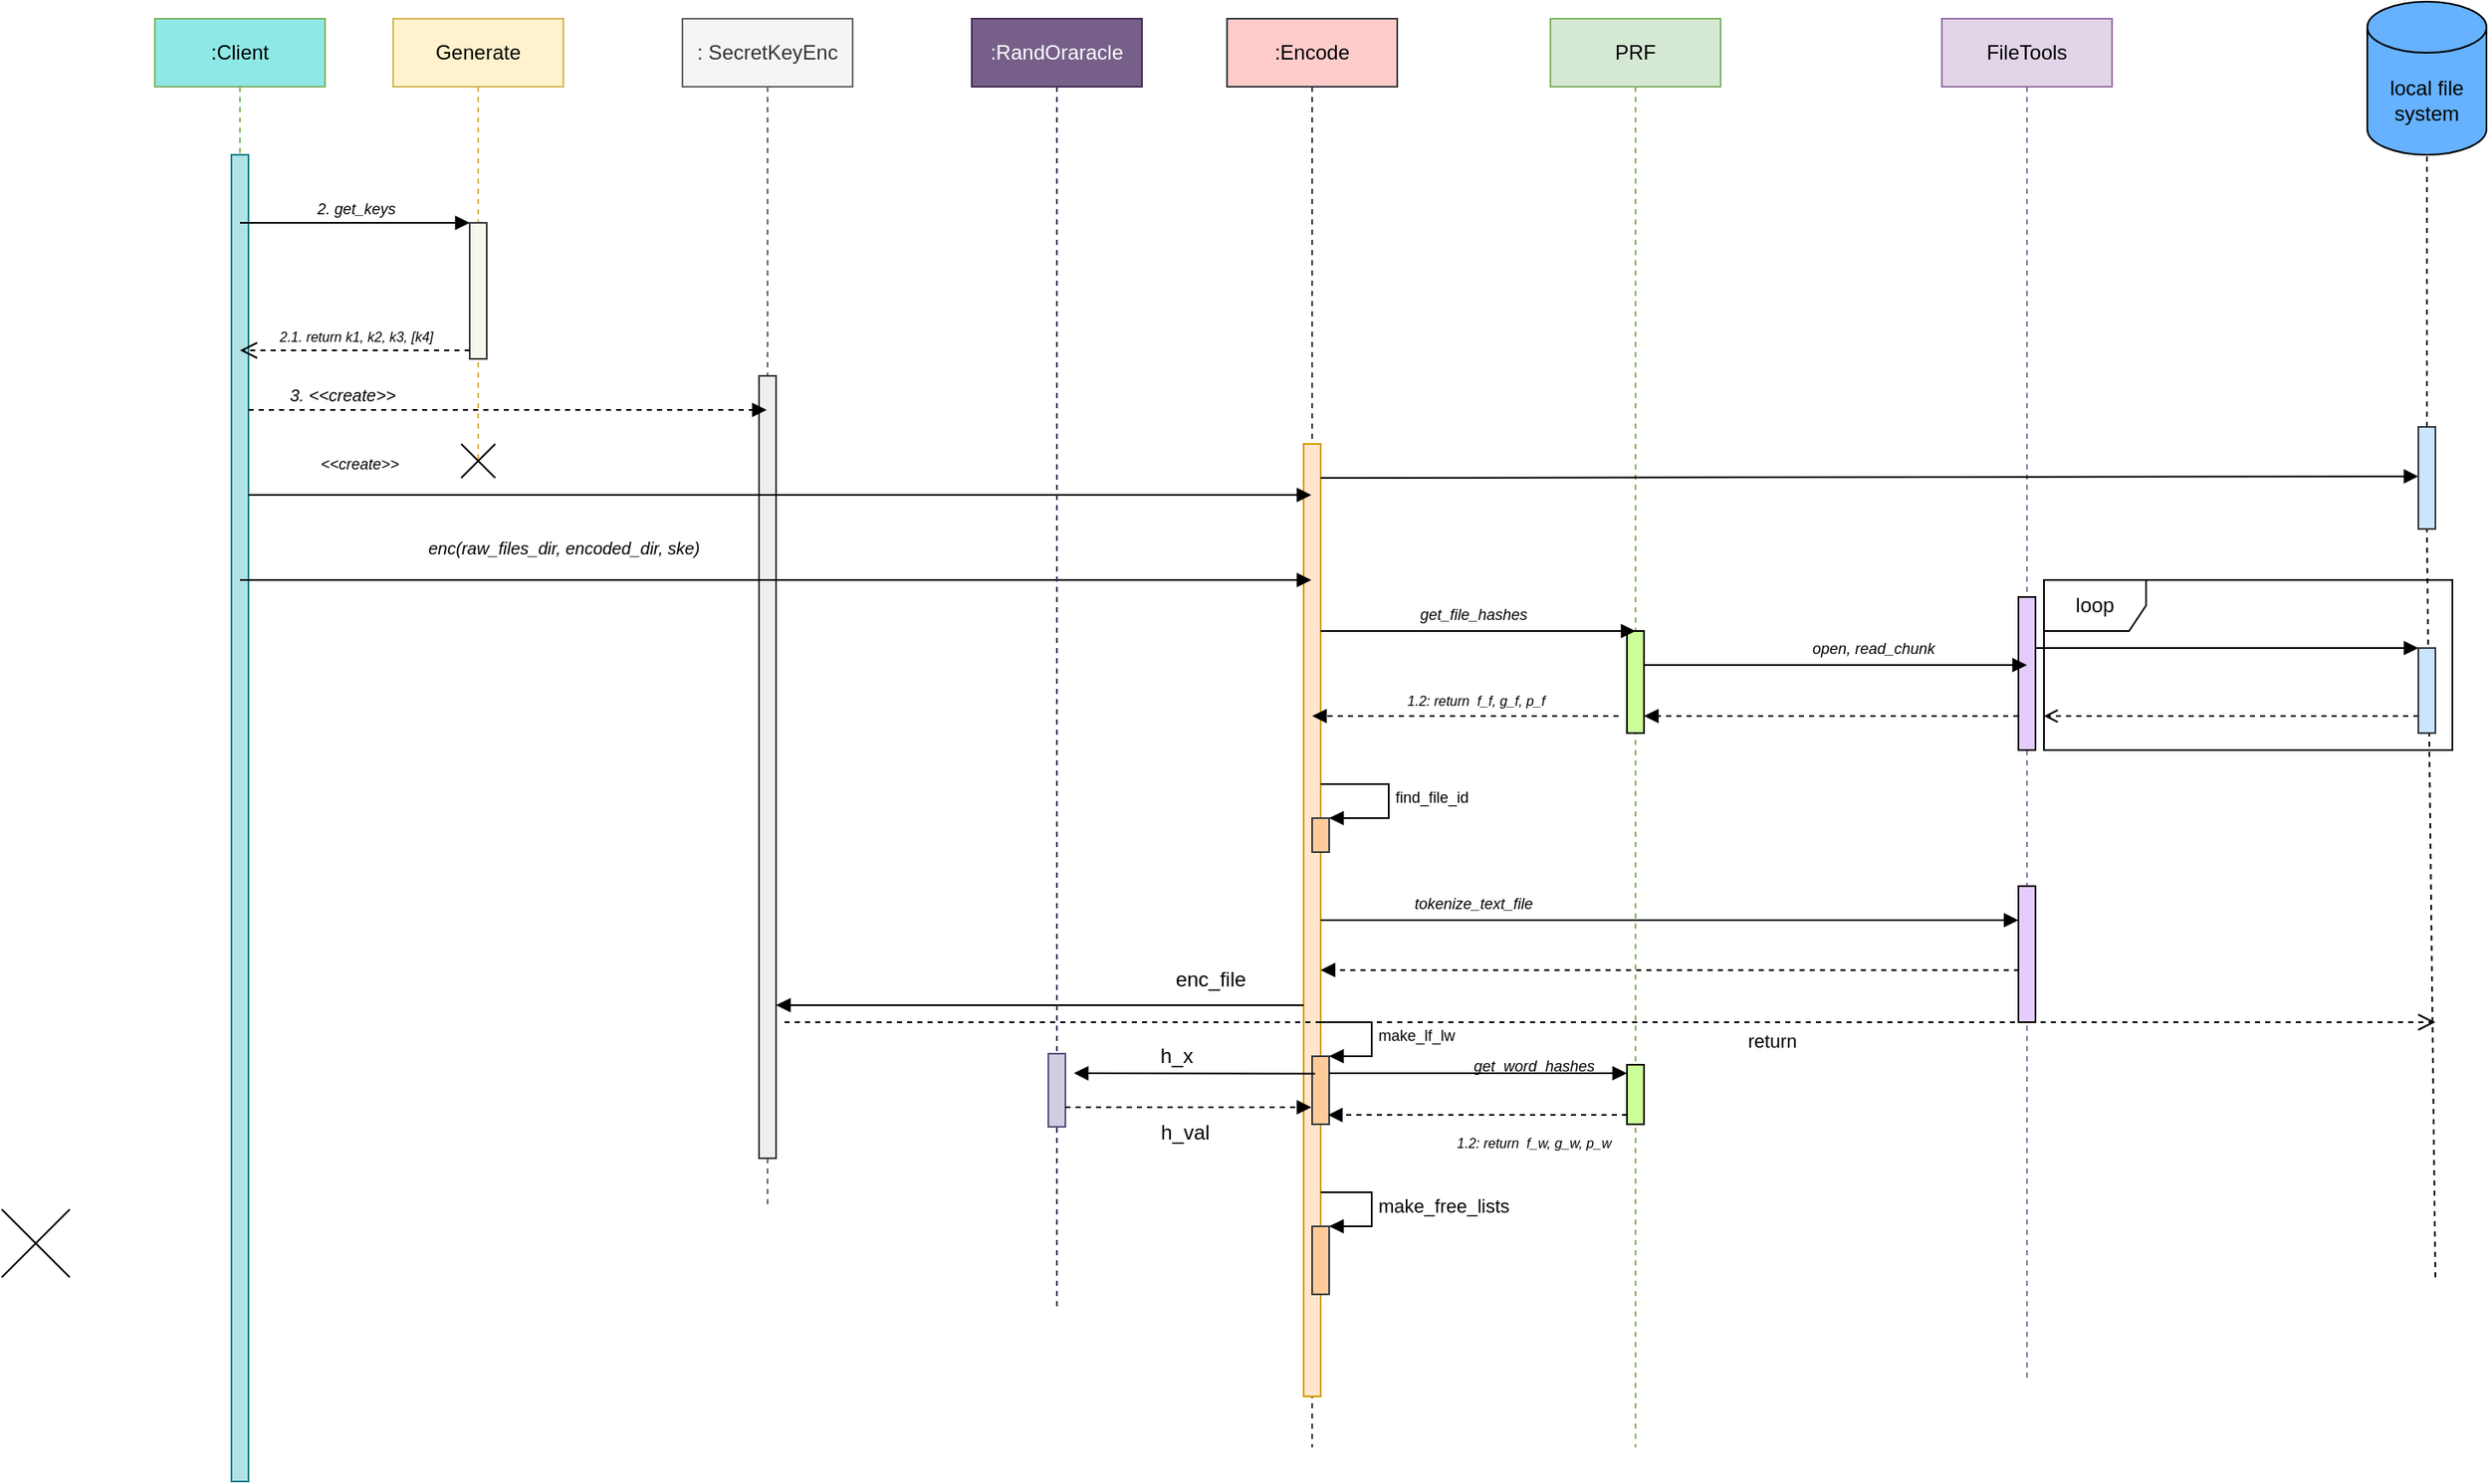 <mxfile pages="2">
    <diagram id="j_QFnlxjq66Pkcmux0C3" name="encode_SEQUENCE">
        <mxGraphModel dx="1044" dy="709" grid="1" gridSize="10" guides="1" tooltips="1" connect="1" arrows="0" fold="1" page="1" pageScale="1" pageWidth="2336" pageHeight="1654" math="0" shadow="0">
            <root>
                <mxCell id="0"/>
                <mxCell id="1" parent="0"/>
                <mxCell id="UXQ8bKzmEw8VLaXMcd9I-1" value="loop" style="shape=umlFrame;whiteSpace=wrap;html=1;" parent="1" vertex="1">
                    <mxGeometry x="1240" y="430" width="240" height="100" as="geometry"/>
                </mxCell>
                <mxCell id="I8YVlJn-_nT1f_S0fezD-1" value=":Client" style="shape=umlLifeline;perimeter=lifelinePerimeter;whiteSpace=wrap;html=1;container=1;dropTarget=0;collapsible=0;recursiveResize=0;outlineConnect=0;portConstraint=eastwest;newEdgeStyle={&quot;edgeStyle&quot;:&quot;elbowEdgeStyle&quot;,&quot;elbow&quot;:&quot;vertical&quot;,&quot;curved&quot;:0,&quot;rounded&quot;:0};fillColor=#8EE8E5;strokeColor=#82b366;" parent="1" vertex="1">
                    <mxGeometry x="130" y="100" width="100" height="860" as="geometry"/>
                </mxCell>
                <mxCell id="I8YVlJn-_nT1f_S0fezD-6" value="" style="html=1;points=[];perimeter=orthogonalPerimeter;outlineConnect=0;targetShapes=umlLifeline;portConstraint=eastwest;newEdgeStyle={&quot;edgeStyle&quot;:&quot;elbowEdgeStyle&quot;,&quot;elbow&quot;:&quot;vertical&quot;,&quot;curved&quot;:0,&quot;rounded&quot;:0};fillColor=#b0e3e6;strokeColor=#0e8088;" parent="I8YVlJn-_nT1f_S0fezD-1" vertex="1">
                    <mxGeometry x="45" y="80" width="10" height="780" as="geometry"/>
                </mxCell>
                <mxCell id="I8YVlJn-_nT1f_S0fezD-11" value="Generate" style="shape=umlLifeline;perimeter=lifelinePerimeter;whiteSpace=wrap;html=1;container=1;dropTarget=0;collapsible=0;recursiveResize=0;outlineConnect=0;portConstraint=eastwest;newEdgeStyle={&quot;edgeStyle&quot;:&quot;elbowEdgeStyle&quot;,&quot;elbow&quot;:&quot;vertical&quot;,&quot;curved&quot;:0,&quot;rounded&quot;:0};fillColor=#fff2cc;strokeColor=#d6b656;" parent="1" vertex="1">
                    <mxGeometry x="270" y="100" width="100" height="260" as="geometry"/>
                </mxCell>
                <mxCell id="I8YVlJn-_nT1f_S0fezD-16" value="" style="html=1;points=[];perimeter=orthogonalPerimeter;outlineConnect=0;targetShapes=umlLifeline;portConstraint=eastwest;newEdgeStyle={&quot;edgeStyle&quot;:&quot;elbowEdgeStyle&quot;,&quot;elbow&quot;:&quot;vertical&quot;,&quot;curved&quot;:0,&quot;rounded&quot;:0};fillColor=#f9f7ed;strokeColor=#36393d;" parent="I8YVlJn-_nT1f_S0fezD-11" vertex="1">
                    <mxGeometry x="45" y="120" width="10" height="80" as="geometry"/>
                </mxCell>
                <mxCell id="I8YVlJn-_nT1f_S0fezD-17" value="&lt;font style=&quot;font-size: 9px;&quot;&gt;&lt;i&gt;2. get_keys&lt;/i&gt;&lt;/font&gt;" style="html=1;verticalAlign=bottom;endArrow=block;edgeStyle=elbowEdgeStyle;elbow=vertical;curved=0;rounded=0;" parent="1" target="I8YVlJn-_nT1f_S0fezD-16" edge="1">
                    <mxGeometry relative="1" as="geometry">
                        <mxPoint x="180" y="220" as="sourcePoint"/>
                    </mxGeometry>
                </mxCell>
                <mxCell id="I8YVlJn-_nT1f_S0fezD-18" value="&lt;i&gt;&lt;font style=&quot;font-size: 8px;&quot;&gt;2.1. return k1, k2, k3, [k4]&lt;/font&gt;&lt;/i&gt;" style="html=1;verticalAlign=bottom;endArrow=open;dashed=1;endSize=8;edgeStyle=elbowEdgeStyle;elbow=vertical;curved=0;rounded=0;" parent="1" source="I8YVlJn-_nT1f_S0fezD-16" edge="1">
                    <mxGeometry relative="1" as="geometry">
                        <mxPoint x="180" y="295" as="targetPoint"/>
                        <Array as="points">
                            <mxPoint x="190" y="295"/>
                        </Array>
                    </mxGeometry>
                </mxCell>
                <mxCell id="I8YVlJn-_nT1f_S0fezD-20" value="&lt;font style=&quot;font-size: 12px;&quot;&gt;: SecretKeyEnc&lt;/font&gt;" style="shape=umlLifeline;perimeter=lifelinePerimeter;whiteSpace=wrap;html=1;container=1;dropTarget=0;collapsible=0;recursiveResize=0;outlineConnect=0;portConstraint=eastwest;newEdgeStyle={&quot;edgeStyle&quot;:&quot;elbowEdgeStyle&quot;,&quot;elbow&quot;:&quot;vertical&quot;,&quot;curved&quot;:0,&quot;rounded&quot;:0};fillColor=#f5f5f5;strokeColor=#666666;fontColor=#333333;" parent="1" vertex="1">
                    <mxGeometry x="440" y="100" width="100" height="700" as="geometry"/>
                </mxCell>
                <mxCell id="I8YVlJn-_nT1f_S0fezD-21" value="" style="html=1;points=[];perimeter=orthogonalPerimeter;outlineConnect=0;targetShapes=umlLifeline;portConstraint=eastwest;newEdgeStyle={&quot;edgeStyle&quot;:&quot;elbowEdgeStyle&quot;,&quot;elbow&quot;:&quot;vertical&quot;,&quot;curved&quot;:0,&quot;rounded&quot;:0};fillColor=#eeeeee;strokeColor=#36393d;" parent="I8YVlJn-_nT1f_S0fezD-20" vertex="1">
                    <mxGeometry x="45" y="210" width="10" height="460" as="geometry"/>
                </mxCell>
                <mxCell id="I8YVlJn-_nT1f_S0fezD-23" value="&lt;font size=&quot;1&quot;&gt;&lt;i&gt;3. &amp;lt;&amp;lt;create&amp;gt;&amp;gt;&lt;/i&gt;&lt;/font&gt;" style="html=1;verticalAlign=bottom;endArrow=block;edgeStyle=elbowEdgeStyle;elbow=vertical;curved=0;rounded=0;dashed=1;" parent="1" source="I8YVlJn-_nT1f_S0fezD-6" target="I8YVlJn-_nT1f_S0fezD-20" edge="1">
                    <mxGeometry x="-0.639" width="80" relative="1" as="geometry">
                        <mxPoint x="190" y="310" as="sourcePoint"/>
                        <mxPoint x="270" y="310" as="targetPoint"/>
                        <Array as="points">
                            <mxPoint x="330" y="330"/>
                            <mxPoint x="190" y="310"/>
                        </Array>
                        <mxPoint as="offset"/>
                    </mxGeometry>
                </mxCell>
                <mxCell id="I8YVlJn-_nT1f_S0fezD-24" value=":Encode" style="shape=umlLifeline;perimeter=lifelinePerimeter;whiteSpace=wrap;html=1;container=1;dropTarget=0;collapsible=0;recursiveResize=0;outlineConnect=0;portConstraint=eastwest;newEdgeStyle={&quot;edgeStyle&quot;:&quot;elbowEdgeStyle&quot;,&quot;elbow&quot;:&quot;vertical&quot;,&quot;curved&quot;:0,&quot;rounded&quot;:0};fillColor=#FFCCCC;strokeColor=#36393d;" parent="1" vertex="1">
                    <mxGeometry x="760" y="100" width="100" height="840" as="geometry"/>
                </mxCell>
                <mxCell id="I8YVlJn-_nT1f_S0fezD-27" value="" style="html=1;points=[];perimeter=orthogonalPerimeter;outlineConnect=0;targetShapes=umlLifeline;portConstraint=eastwest;newEdgeStyle={&quot;edgeStyle&quot;:&quot;elbowEdgeStyle&quot;,&quot;elbow&quot;:&quot;vertical&quot;,&quot;curved&quot;:0,&quot;rounded&quot;:0};fillColor=#ffe6cc;strokeColor=#d79b00;" parent="I8YVlJn-_nT1f_S0fezD-24" vertex="1">
                    <mxGeometry x="45" y="250" width="10" height="560" as="geometry"/>
                </mxCell>
                <mxCell id="I8YVlJn-_nT1f_S0fezD-25" value="&lt;i&gt;&lt;font style=&quot;font-size: 9px;&quot;&gt;&amp;lt;&amp;lt;create&amp;gt;&amp;gt;&lt;/font&gt;&lt;/i&gt;" style="html=1;verticalAlign=bottom;endArrow=block;edgeStyle=elbowEdgeStyle;elbow=vertical;curved=0;rounded=0;" parent="1" source="I8YVlJn-_nT1f_S0fezD-6" target="I8YVlJn-_nT1f_S0fezD-24" edge="1">
                    <mxGeometry x="-0.792" y="10" width="80" relative="1" as="geometry">
                        <mxPoint x="340" y="460" as="sourcePoint"/>
                        <mxPoint x="420" y="460" as="targetPoint"/>
                        <Array as="points">
                            <mxPoint x="450" y="380"/>
                        </Array>
                        <mxPoint as="offset"/>
                    </mxGeometry>
                </mxCell>
                <mxCell id="I8YVlJn-_nT1f_S0fezD-12" value="" style="shape=umlDestroy;dashed=0;targetShapes=umlLifeline;" parent="1" vertex="1">
                    <mxGeometry x="310" y="350" width="20" height="20" as="geometry"/>
                </mxCell>
                <mxCell id="I8YVlJn-_nT1f_S0fezD-28" value="&lt;font size=&quot;1&quot;&gt;&lt;i&gt;enc(raw_files_dir, encoded_dir, ske)&lt;/i&gt;&lt;/font&gt;" style="html=1;verticalAlign=bottom;endArrow=block;edgeStyle=elbowEdgeStyle;elbow=vertical;curved=0;rounded=0;" parent="1" target="I8YVlJn-_nT1f_S0fezD-24" edge="1">
                    <mxGeometry x="-0.396" y="10" width="80" relative="1" as="geometry">
                        <mxPoint x="180" y="430" as="sourcePoint"/>
                        <mxPoint x="420" y="430" as="targetPoint"/>
                        <Array as="points">
                            <mxPoint x="295" y="430"/>
                        </Array>
                        <mxPoint as="offset"/>
                    </mxGeometry>
                </mxCell>
                <mxCell id="I8YVlJn-_nT1f_S0fezD-29" value="FileTools" style="shape=umlLifeline;perimeter=lifelinePerimeter;whiteSpace=wrap;html=1;container=1;dropTarget=0;collapsible=0;recursiveResize=0;outlineConnect=0;portConstraint=eastwest;newEdgeStyle={&quot;edgeStyle&quot;:&quot;elbowEdgeStyle&quot;,&quot;elbow&quot;:&quot;vertical&quot;,&quot;curved&quot;:0,&quot;rounded&quot;:0};fillColor=#e1d5e7;strokeColor=#9673a6;" parent="1" vertex="1">
                    <mxGeometry x="1180" y="100" width="100" height="800" as="geometry"/>
                </mxCell>
                <mxCell id="I8YVlJn-_nT1f_S0fezD-30" value="" style="html=1;points=[];perimeter=orthogonalPerimeter;outlineConnect=0;targetShapes=umlLifeline;portConstraint=eastwest;newEdgeStyle={&quot;edgeStyle&quot;:&quot;elbowEdgeStyle&quot;,&quot;elbow&quot;:&quot;vertical&quot;,&quot;curved&quot;:0,&quot;rounded&quot;:0};fillColor=#E5CCFF;" parent="I8YVlJn-_nT1f_S0fezD-29" vertex="1">
                    <mxGeometry x="45" y="340" width="10" height="90" as="geometry"/>
                </mxCell>
                <mxCell id="I8YVlJn-_nT1f_S0fezD-31" value="PRF" style="shape=umlLifeline;perimeter=lifelinePerimeter;whiteSpace=wrap;html=1;container=1;dropTarget=0;collapsible=0;recursiveResize=0;outlineConnect=0;portConstraint=eastwest;newEdgeStyle={&quot;edgeStyle&quot;:&quot;elbowEdgeStyle&quot;,&quot;elbow&quot;:&quot;vertical&quot;,&quot;curved&quot;:0,&quot;rounded&quot;:0};fillColor=#d5e8d4;strokeColor=#82b366;" parent="1" vertex="1">
                    <mxGeometry x="950" y="100" width="100" height="840" as="geometry"/>
                </mxCell>
                <mxCell id="I8YVlJn-_nT1f_S0fezD-32" value="" style="html=1;points=[];perimeter=orthogonalPerimeter;outlineConnect=0;targetShapes=umlLifeline;portConstraint=eastwest;newEdgeStyle={&quot;edgeStyle&quot;:&quot;elbowEdgeStyle&quot;,&quot;elbow&quot;:&quot;vertical&quot;,&quot;curved&quot;:0,&quot;rounded&quot;:0};fillColor=#CCFF99;" parent="I8YVlJn-_nT1f_S0fezD-31" vertex="1">
                    <mxGeometry x="45" y="360" width="10" height="60" as="geometry"/>
                </mxCell>
                <mxCell id="fRWRyWQBtPgUFVn23K5p-2" value="" style="html=1;verticalAlign=bottom;labelBackgroundColor=none;endArrow=block;endFill=1;entryX=0.5;entryY=0;entryDx=0;entryDy=0;entryPerimeter=0;" parent="1" source="I8YVlJn-_nT1f_S0fezD-27" target="I8YVlJn-_nT1f_S0fezD-32" edge="1">
                    <mxGeometry width="160" relative="1" as="geometry">
                        <mxPoint x="820" y="460" as="sourcePoint"/>
                        <mxPoint x="980" y="460" as="targetPoint"/>
                        <Array as="points">
                            <mxPoint x="830" y="460"/>
                            <mxPoint x="980" y="460"/>
                        </Array>
                    </mxGeometry>
                </mxCell>
                <mxCell id="fRWRyWQBtPgUFVn23K5p-5" value="get_file_hashes" style="text;align=center;verticalAlign=middle;dashed=0;fontSize=9;fontStyle=2" parent="1" vertex="1">
                    <mxGeometry x="835" y="430" width="140" height="40" as="geometry"/>
                </mxCell>
                <mxCell id="fRWRyWQBtPgUFVn23K5p-6" value="" style="html=1;points=[];perimeter=orthogonalPerimeter;fontSize=9;fillColor=#ffcc99;strokeColor=#36393d;" parent="1" vertex="1">
                    <mxGeometry x="810" y="570" width="10" height="20" as="geometry"/>
                </mxCell>
                <mxCell id="fRWRyWQBtPgUFVn23K5p-7" value="find_file_id" style="edgeStyle=orthogonalEdgeStyle;html=1;align=left;spacingLeft=2;endArrow=block;rounded=0;entryX=1;entryY=0;fontSize=9;" parent="1" source="I8YVlJn-_nT1f_S0fezD-27" target="fRWRyWQBtPgUFVn23K5p-6" edge="1">
                    <mxGeometry relative="1" as="geometry">
                        <mxPoint x="820" y="550" as="sourcePoint"/>
                        <Array as="points">
                            <mxPoint x="855" y="550"/>
                            <mxPoint x="855" y="570"/>
                        </Array>
                    </mxGeometry>
                </mxCell>
                <mxCell id="fRWRyWQBtPgUFVn23K5p-9" value="" style="html=1;points=[];perimeter=orthogonalPerimeter;fontSize=9;fillColor=#ffcc99;strokeColor=#36393d;" parent="1" vertex="1">
                    <mxGeometry x="810" y="710" width="10" height="40" as="geometry"/>
                </mxCell>
                <mxCell id="fRWRyWQBtPgUFVn23K5p-10" value="make_lf_lw" style="edgeStyle=orthogonalEdgeStyle;html=1;align=left;spacingLeft=2;endArrow=block;rounded=0;entryX=1;entryY=0;fontSize=9;" parent="1" target="fRWRyWQBtPgUFVn23K5p-9" edge="1">
                    <mxGeometry relative="1" as="geometry">
                        <mxPoint x="815" y="690" as="sourcePoint"/>
                        <Array as="points">
                            <mxPoint x="845" y="690"/>
                        </Array>
                    </mxGeometry>
                </mxCell>
                <mxCell id="UXQ8bKzmEw8VLaXMcd9I-2" value="&lt;font style=&quot;font-size: 12px;&quot;&gt;local file system&lt;/font&gt;" style="shape=cylinder3;whiteSpace=wrap;html=1;boundedLbl=1;backgroundOutline=1;size=15;fillColor=#66B2FF;" parent="1" vertex="1">
                    <mxGeometry x="1430" y="90" width="70" height="90" as="geometry"/>
                </mxCell>
                <mxCell id="UXQ8bKzmEw8VLaXMcd9I-3" value="" style="html=1;verticalAlign=bottom;labelBackgroundColor=none;endArrow=block;endFill=1;" parent="1" source="I8YVlJn-_nT1f_S0fezD-30" edge="1">
                    <mxGeometry width="160" relative="1" as="geometry">
                        <mxPoint x="1240" y="470" as="sourcePoint"/>
                        <mxPoint x="1460" y="470" as="targetPoint"/>
                    </mxGeometry>
                </mxCell>
                <mxCell id="UXQ8bKzmEw8VLaXMcd9I-5" value="" style="endArrow=none;dashed=1;html=1;fontSize=12;entryX=0.5;entryY=1;entryDx=0;entryDy=0;entryPerimeter=0;startArrow=none;" parent="1" target="UXQ8bKzmEw8VLaXMcd9I-2" edge="1">
                    <mxGeometry width="50" height="50" relative="1" as="geometry">
                        <mxPoint x="1465" y="340" as="sourcePoint"/>
                        <mxPoint x="1210" y="270" as="targetPoint"/>
                        <Array as="points"/>
                    </mxGeometry>
                </mxCell>
                <mxCell id="UXQ8bKzmEw8VLaXMcd9I-9" value="" style="html=1;verticalAlign=bottom;labelBackgroundColor=none;endArrow=open;endFill=0;dashed=1;fontSize=12;" parent="1" source="UXQ8bKzmEw8VLaXMcd9I-7" edge="1">
                    <mxGeometry width="160" relative="1" as="geometry">
                        <mxPoint x="1400" y="510" as="sourcePoint"/>
                        <mxPoint x="1240" y="510" as="targetPoint"/>
                    </mxGeometry>
                </mxCell>
                <mxCell id="UXQ8bKzmEw8VLaXMcd9I-10" value="" style="html=1;verticalAlign=bottom;labelBackgroundColor=none;endArrow=block;endFill=1;" parent="1" edge="1">
                    <mxGeometry width="160" relative="1" as="geometry">
                        <mxPoint x="1005" y="480" as="sourcePoint"/>
                        <mxPoint x="1230" y="480" as="targetPoint"/>
                    </mxGeometry>
                </mxCell>
                <mxCell id="UXQ8bKzmEw8VLaXMcd9I-11" value="open, read_chunk" style="text;align=center;verticalAlign=middle;dashed=0;fontSize=9;fontStyle=2" parent="1" vertex="1">
                    <mxGeometry x="1070" y="450" width="140" height="40" as="geometry"/>
                </mxCell>
                <mxCell id="UXQ8bKzmEw8VLaXMcd9I-12" value="" style="html=1;points=[];perimeter=orthogonalPerimeter;fontSize=12;fillColor=#E5CCFF;" parent="1" vertex="1">
                    <mxGeometry x="1225" y="610" width="10" height="80" as="geometry"/>
                </mxCell>
                <mxCell id="UXQ8bKzmEw8VLaXMcd9I-13" value="" style="html=1;verticalAlign=bottom;labelBackgroundColor=none;endArrow=block;endFill=1;" parent="1" target="UXQ8bKzmEw8VLaXMcd9I-12" edge="1">
                    <mxGeometry width="160" relative="1" as="geometry">
                        <mxPoint x="815" y="630" as="sourcePoint"/>
                        <mxPoint x="995" y="630" as="targetPoint"/>
                    </mxGeometry>
                </mxCell>
                <mxCell id="UXQ8bKzmEw8VLaXMcd9I-14" value="tokenize_text_file" style="text;align=center;verticalAlign=middle;dashed=0;fontSize=9;fontStyle=2" parent="1" vertex="1">
                    <mxGeometry x="835" y="600" width="140" height="40" as="geometry"/>
                </mxCell>
                <mxCell id="UXQ8bKzmEw8VLaXMcd9I-15" value="" style="html=1;verticalAlign=bottom;labelBackgroundColor=none;endArrow=block;endFill=1;dashed=1;fontSize=12;" parent="1" source="I8YVlJn-_nT1f_S0fezD-30" edge="1">
                    <mxGeometry width="160" relative="1" as="geometry">
                        <mxPoint x="1220" y="510" as="sourcePoint"/>
                        <mxPoint x="1005" y="510" as="targetPoint"/>
                    </mxGeometry>
                </mxCell>
                <mxCell id="UXQ8bKzmEw8VLaXMcd9I-17" value="" style="html=1;verticalAlign=bottom;labelBackgroundColor=none;endArrow=block;endFill=1;dashed=1;fontSize=12;" parent="1" edge="1">
                    <mxGeometry width="160" relative="1" as="geometry">
                        <mxPoint x="990" y="510" as="sourcePoint"/>
                        <mxPoint x="810" y="510" as="targetPoint"/>
                    </mxGeometry>
                </mxCell>
                <mxCell id="UXQ8bKzmEw8VLaXMcd9I-18" value="&lt;i style=&quot;border-color: var(--border-color); font-size: 11px;&quot;&gt;&lt;font style=&quot;border-color: var(--border-color); font-size: 8px;&quot;&gt;1.2: return&amp;nbsp; f_f, g_f, p_f&lt;/font&gt;&lt;/i&gt;" style="edgeLabel;html=1;align=center;verticalAlign=middle;resizable=0;points=[];fontSize=12;" parent="UXQ8bKzmEw8VLaXMcd9I-17" vertex="1" connectable="0">
                    <mxGeometry x="0.085" y="-1" relative="1" as="geometry">
                        <mxPoint x="13" y="-9" as="offset"/>
                    </mxGeometry>
                </mxCell>
                <mxCell id="UXQ8bKzmEw8VLaXMcd9I-20" value="" style="html=1;verticalAlign=bottom;labelBackgroundColor=none;endArrow=block;endFill=1;dashed=1;fontSize=12;exitX=0.036;exitY=0.617;exitDx=0;exitDy=0;exitPerimeter=0;" parent="1" source="UXQ8bKzmEw8VLaXMcd9I-12" target="I8YVlJn-_nT1f_S0fezD-27" edge="1">
                    <mxGeometry width="160" relative="1" as="geometry">
                        <mxPoint x="1120" y="650" as="sourcePoint"/>
                        <mxPoint x="820" y="659" as="targetPoint"/>
                    </mxGeometry>
                </mxCell>
                <mxCell id="UXQ8bKzmEw8VLaXMcd9I-21" value="" style="html=1;verticalAlign=bottom;labelBackgroundColor=none;endArrow=block;endFill=1;fontSize=12;" parent="1" source="I8YVlJn-_nT1f_S0fezD-27" target="I8YVlJn-_nT1f_S0fezD-21" edge="1">
                    <mxGeometry width="160" relative="1" as="geometry">
                        <mxPoint x="800" y="720" as="sourcePoint"/>
                        <mxPoint x="650" y="720" as="targetPoint"/>
                        <Array as="points">
                            <mxPoint x="720" y="680"/>
                        </Array>
                    </mxGeometry>
                </mxCell>
                <mxCell id="UXQ8bKzmEw8VLaXMcd9I-23" value="enc_file" style="text;html=1;align=center;verticalAlign=middle;resizable=0;points=[];autosize=1;strokeColor=none;fillColor=none;fontSize=12;" parent="1" vertex="1">
                    <mxGeometry x="720" y="650" width="60" height="30" as="geometry"/>
                </mxCell>
                <mxCell id="UXQ8bKzmEw8VLaXMcd9I-24" value="" style="html=1;points=[];perimeter=orthogonalPerimeter;outlineConnect=0;targetShapes=umlLifeline;portConstraint=eastwest;newEdgeStyle={&quot;edgeStyle&quot;:&quot;elbowEdgeStyle&quot;,&quot;elbow&quot;:&quot;vertical&quot;,&quot;curved&quot;:0,&quot;rounded&quot;:0};fillColor=#CCFF99;" parent="1" vertex="1">
                    <mxGeometry x="995" y="715" width="10" height="35" as="geometry"/>
                </mxCell>
                <mxCell id="UXQ8bKzmEw8VLaXMcd9I-25" value="" style="html=1;verticalAlign=bottom;labelBackgroundColor=none;endArrow=block;endFill=1;fontSize=12;" parent="1" target="UXQ8bKzmEw8VLaXMcd9I-24" edge="1">
                    <mxGeometry width="160" relative="1" as="geometry">
                        <mxPoint x="820" y="720" as="sourcePoint"/>
                        <mxPoint x="990" y="720" as="targetPoint"/>
                    </mxGeometry>
                </mxCell>
                <mxCell id="UXQ8bKzmEw8VLaXMcd9I-26" value="" style="html=1;verticalAlign=bottom;labelBackgroundColor=none;endArrow=block;endFill=1;dashed=1;fontSize=12;entryX=0.926;entryY=0.863;entryDx=0;entryDy=0;entryPerimeter=0;" parent="1" source="UXQ8bKzmEw8VLaXMcd9I-24" target="fRWRyWQBtPgUFVn23K5p-9" edge="1">
                    <mxGeometry width="160" relative="1" as="geometry">
                        <mxPoint x="990" y="745" as="sourcePoint"/>
                        <mxPoint x="825" y="744.52" as="targetPoint"/>
                    </mxGeometry>
                </mxCell>
                <mxCell id="UXQ8bKzmEw8VLaXMcd9I-27" value="&lt;span style=&quot;font-size: 9px; font-style: italic;&quot;&gt;get_word_hashes&lt;/span&gt;" style="text;html=1;align=center;verticalAlign=middle;resizable=0;points=[];autosize=1;strokeColor=none;fillColor=none;fontSize=12;" parent="1" vertex="1">
                    <mxGeometry x="895" y="700" width="90" height="30" as="geometry"/>
                </mxCell>
                <mxCell id="5Y4sexQ9BCHgkgQQ5pdm-3" value="" style="html=1;verticalAlign=bottom;labelBackgroundColor=none;endArrow=block;endFill=1;fontSize=12;entryX=-0.001;entryY=0.485;entryDx=0;entryDy=0;entryPerimeter=0;" parent="1" target="5Y4sexQ9BCHgkgQQ5pdm-4" edge="1">
                    <mxGeometry width="160" relative="1" as="geometry">
                        <mxPoint x="815" y="370" as="sourcePoint"/>
                        <mxPoint x="1450" y="370" as="targetPoint"/>
                    </mxGeometry>
                </mxCell>
                <mxCell id="5Y4sexQ9BCHgkgQQ5pdm-5" value="" style="endArrow=none;dashed=1;html=1;fontSize=12;entryX=0.5;entryY=1;entryDx=0;entryDy=0;entryPerimeter=0;" parent="1" target="5Y4sexQ9BCHgkgQQ5pdm-4" edge="1">
                    <mxGeometry width="50" height="50" relative="1" as="geometry">
                        <mxPoint x="1470" y="840" as="sourcePoint"/>
                        <mxPoint x="1465.0" y="170" as="targetPoint"/>
                        <Array as="points"/>
                    </mxGeometry>
                </mxCell>
                <mxCell id="5Y4sexQ9BCHgkgQQ5pdm-4" value="" style="html=1;points=[];perimeter=orthogonalPerimeter;fontSize=12;fillColor=#cce5ff;strokeColor=#36393d;" parent="1" vertex="1">
                    <mxGeometry x="1460" y="340" width="10" height="60" as="geometry"/>
                </mxCell>
                <mxCell id="2" value="" style="html=1;points=[];perimeter=orthogonalPerimeter;fillColor=#ffcc99;strokeColor=#36393d;" parent="1" vertex="1">
                    <mxGeometry x="810" y="810" width="10" height="40" as="geometry"/>
                </mxCell>
                <mxCell id="3" value="make_free_lists" style="edgeStyle=orthogonalEdgeStyle;html=1;align=left;spacingLeft=2;endArrow=block;rounded=0;entryX=1;entryY=0;" parent="1" target="2" edge="1">
                    <mxGeometry relative="1" as="geometry">
                        <mxPoint x="815" y="790" as="sourcePoint"/>
                        <Array as="points">
                            <mxPoint x="845" y="790"/>
                        </Array>
                    </mxGeometry>
                </mxCell>
                <mxCell id="UcPE4eevloaD2ZzNWh5C-5" value="return" style="html=1;verticalAlign=bottom;endArrow=open;dashed=1;endSize=8;" parent="1" edge="1">
                    <mxGeometry x="0.196" y="-20" relative="1" as="geometry">
                        <mxPoint x="500" y="690" as="sourcePoint"/>
                        <mxPoint x="1470" y="690" as="targetPoint"/>
                        <Array as="points">
                            <mxPoint x="640" y="690"/>
                        </Array>
                        <mxPoint as="offset"/>
                    </mxGeometry>
                </mxCell>
                <mxCell id="UXQ8bKzmEw8VLaXMcd9I-7" value="" style="html=1;points=[];perimeter=orthogonalPerimeter;outlineConnect=0;targetShapes=umlLifeline;portConstraint=eastwest;newEdgeStyle={&quot;edgeStyle&quot;:&quot;elbowEdgeStyle&quot;,&quot;elbow&quot;:&quot;vertical&quot;,&quot;curved&quot;:0,&quot;rounded&quot;:0};fillColor=#cce5ff;strokeColor=#36393d;" parent="1" vertex="1">
                    <mxGeometry x="1460" y="470" width="10" height="50" as="geometry"/>
                </mxCell>
                <mxCell id="UcPE4eevloaD2ZzNWh5C-7" value="&lt;i style=&quot;border-color: var(--border-color); font-size: 11px;&quot;&gt;&lt;font style=&quot;border-color: var(--border-color); font-size: 8px;&quot;&gt;1.2: return&amp;nbsp; f_w, g_w, p_w&lt;/font&gt;&lt;/i&gt;" style="edgeLabel;html=1;align=center;verticalAlign=middle;resizable=0;points=[];fontSize=12;" parent="1" vertex="1" connectable="0">
                    <mxGeometry x="940.0" y="760" as="geometry"/>
                </mxCell>
                <mxCell id="UcPE4eevloaD2ZzNWh5C-9" value="" style="shape=umlDestroy;dashed=0;fillColor=#8EE8E5;" parent="1" vertex="1">
                    <mxGeometry x="40" y="800" width="40" height="40" as="geometry"/>
                </mxCell>
                <mxCell id="UcPE4eevloaD2ZzNWh5C-13" value=":RandOraracle" style="shape=umlLifeline;perimeter=lifelinePerimeter;whiteSpace=wrap;html=1;container=1;collapsible=0;recursiveResize=0;outlineConnect=0;fillColor=#76608a;fontColor=#ffffff;strokeColor=#432D57;" parent="1" vertex="1">
                    <mxGeometry x="610" y="100" width="100" height="760" as="geometry"/>
                </mxCell>
                <mxCell id="UcPE4eevloaD2ZzNWh5C-14" value="" style="html=1;points=[];perimeter=orthogonalPerimeter;fillColor=#d0cee2;strokeColor=#56517e;" parent="UcPE4eevloaD2ZzNWh5C-13" vertex="1">
                    <mxGeometry x="45" y="608.5" width="10" height="43" as="geometry"/>
                </mxCell>
                <mxCell id="UcPE4eevloaD2ZzNWh5C-15" value="" style="html=1;verticalAlign=bottom;labelBackgroundColor=none;endArrow=block;endFill=1;dashed=1;fontSize=12;" parent="1" source="UcPE4eevloaD2ZzNWh5C-14" target="I8YVlJn-_nT1f_S0fezD-24" edge="1">
                    <mxGeometry width="160" relative="1" as="geometry">
                        <mxPoint x="670" y="740" as="sourcePoint"/>
                        <mxPoint x="730" y="810" as="targetPoint"/>
                        <Array as="points">
                            <mxPoint x="740" y="740"/>
                        </Array>
                    </mxGeometry>
                </mxCell>
                <mxCell id="UcPE4eevloaD2ZzNWh5C-18" value="h_x" style="text;html=1;align=center;verticalAlign=middle;resizable=0;points=[];autosize=1;strokeColor=none;fillColor=none;" parent="1" vertex="1">
                    <mxGeometry x="710" y="695" width="40" height="30" as="geometry"/>
                </mxCell>
                <mxCell id="UcPE4eevloaD2ZzNWh5C-19" value="h_val" style="text;html=1;align=center;verticalAlign=middle;resizable=0;points=[];autosize=1;strokeColor=none;fillColor=none;" parent="1" vertex="1">
                    <mxGeometry x="710" y="740" width="50" height="30" as="geometry"/>
                </mxCell>
                <mxCell id="UcPE4eevloaD2ZzNWh5C-10" value="" style="html=1;verticalAlign=bottom;labelBackgroundColor=none;endArrow=block;endFill=1;exitX=0.165;exitY=0.257;exitDx=0;exitDy=0;exitPerimeter=0;" parent="1" source="fRWRyWQBtPgUFVn23K5p-9" edge="1">
                    <mxGeometry width="160" relative="1" as="geometry">
                        <mxPoint x="810" y="729.2" as="sourcePoint"/>
                        <mxPoint x="670" y="720" as="targetPoint"/>
                    </mxGeometry>
                </mxCell>
            </root>
        </mxGraphModel>
    </diagram>
    <diagram name="Copy of encode_SEQUENCE" id="mPGdAQK0iArDsf8gIUCe">
        <mxGraphModel dx="2610" dy="1773" grid="1" gridSize="10" guides="1" tooltips="1" connect="1" arrows="0" fold="1" page="1" pageScale="1" pageWidth="2336" pageHeight="1654" math="0" shadow="0">
            <root>
                <mxCell id="LMw3Rij8snNZfxf-9UcI-0"/>
                <mxCell id="LMw3Rij8snNZfxf-9UcI-1" parent="LMw3Rij8snNZfxf-9UcI-0"/>
                <mxCell id="fxXZfY_JWi2vfI9GMQ4H-11" value="&lt;font color=&quot;#808080&quot;&gt;loop&lt;/font&gt;" style="shape=umlFrame;whiteSpace=wrap;html=1;strokeColor=#999999;strokeWidth=2;" parent="LMw3Rij8snNZfxf-9UcI-1" vertex="1">
                    <mxGeometry x="1220" y="580" width="265" height="110" as="geometry"/>
                </mxCell>
                <mxCell id="LMw3Rij8snNZfxf-9UcI-2" value="&lt;font color=&quot;#808080&quot;&gt;loop&lt;/font&gt;" style="shape=umlFrame;whiteSpace=wrap;html=1;strokeColor=#999999;strokeWidth=2;" parent="LMw3Rij8snNZfxf-9UcI-1" vertex="1">
                    <mxGeometry x="1220" y="410" width="265" height="170" as="geometry"/>
                </mxCell>
                <mxCell id="LMw3Rij8snNZfxf-9UcI-3" value=":Client" style="shape=umlLifeline;perimeter=lifelinePerimeter;whiteSpace=wrap;html=1;container=1;dropTarget=0;collapsible=0;recursiveResize=0;outlineConnect=0;portConstraint=eastwest;newEdgeStyle={&quot;edgeStyle&quot;:&quot;elbowEdgeStyle&quot;,&quot;elbow&quot;:&quot;vertical&quot;,&quot;curved&quot;:0,&quot;rounded&quot;:0};fillColor=#8EE8E5;strokeColor=#82b366;" parent="LMw3Rij8snNZfxf-9UcI-1" vertex="1">
                    <mxGeometry x="220" y="100" width="100" height="1140" as="geometry"/>
                </mxCell>
                <mxCell id="LMw3Rij8snNZfxf-9UcI-4" value="" style="html=1;points=[];perimeter=orthogonalPerimeter;outlineConnect=0;targetShapes=umlLifeline;portConstraint=eastwest;newEdgeStyle={&quot;edgeStyle&quot;:&quot;elbowEdgeStyle&quot;,&quot;elbow&quot;:&quot;vertical&quot;,&quot;curved&quot;:0,&quot;rounded&quot;:0};fillColor=#b0e3e6;strokeColor=#0e8088;" parent="LMw3Rij8snNZfxf-9UcI-3" vertex="1">
                    <mxGeometry x="45" y="80" width="10" height="1060" as="geometry"/>
                </mxCell>
                <mxCell id="LMw3Rij8snNZfxf-9UcI-9" value="&lt;font style=&quot;font-size: 12px;&quot;&gt;:SKE&lt;/font&gt;" style="shape=umlLifeline;perimeter=lifelinePerimeter;whiteSpace=wrap;html=1;container=1;dropTarget=0;collapsible=0;recursiveResize=0;outlineConnect=0;portConstraint=eastwest;newEdgeStyle={&quot;edgeStyle&quot;:&quot;elbowEdgeStyle&quot;,&quot;elbow&quot;:&quot;vertical&quot;,&quot;curved&quot;:0,&quot;rounded&quot;:0};fillColor=#f5f5f5;strokeColor=#666666;fontColor=#333333;" parent="LMw3Rij8snNZfxf-9UcI-1" vertex="1">
                    <mxGeometry x="440" y="100" width="100" height="1030" as="geometry"/>
                </mxCell>
                <mxCell id="LMw3Rij8snNZfxf-9UcI-10" value="" style="html=1;points=[];perimeter=orthogonalPerimeter;outlineConnect=0;targetShapes=umlLifeline;portConstraint=eastwest;newEdgeStyle={&quot;edgeStyle&quot;:&quot;elbowEdgeStyle&quot;,&quot;elbow&quot;:&quot;vertical&quot;,&quot;curved&quot;:0,&quot;rounded&quot;:0};fillColor=#eeeeee;strokeColor=#36393d;" parent="LMw3Rij8snNZfxf-9UcI-9" vertex="1">
                    <mxGeometry x="45" y="210" width="10" height="780" as="geometry"/>
                </mxCell>
                <mxCell id="LMw3Rij8snNZfxf-9UcI-11" value="&lt;font size=&quot;1&quot;&gt;&lt;i&gt;1. &amp;lt;&amp;lt;create&amp;gt;&amp;gt;&lt;/i&gt;&lt;/font&gt;" style="html=1;verticalAlign=bottom;endArrow=block;edgeStyle=elbowEdgeStyle;elbow=vertical;curved=0;rounded=0;dashed=1;" parent="LMw3Rij8snNZfxf-9UcI-1" source="LMw3Rij8snNZfxf-9UcI-4" target="LMw3Rij8snNZfxf-9UcI-9" edge="1">
                    <mxGeometry x="-0.639" width="80" relative="1" as="geometry">
                        <mxPoint x="190" y="310" as="sourcePoint"/>
                        <mxPoint x="270" y="310" as="targetPoint"/>
                        <Array as="points">
                            <mxPoint x="330" y="330"/>
                            <mxPoint x="190" y="310"/>
                        </Array>
                        <mxPoint as="offset"/>
                    </mxGeometry>
                </mxCell>
                <mxCell id="LMw3Rij8snNZfxf-9UcI-12" value=":Encode" style="shape=umlLifeline;perimeter=lifelinePerimeter;whiteSpace=wrap;html=1;container=1;dropTarget=0;collapsible=0;recursiveResize=0;outlineConnect=0;portConstraint=eastwest;newEdgeStyle={&quot;edgeStyle&quot;:&quot;elbowEdgeStyle&quot;,&quot;elbow&quot;:&quot;vertical&quot;,&quot;curved&quot;:0,&quot;rounded&quot;:0};fillColor=#FFCCCC;strokeColor=#36393d;" parent="LMw3Rij8snNZfxf-9UcI-1" vertex="1">
                    <mxGeometry x="755" y="100" width="100" height="1100" as="geometry"/>
                </mxCell>
                <mxCell id="LMw3Rij8snNZfxf-9UcI-13" value="" style="html=1;points=[];perimeter=orthogonalPerimeter;outlineConnect=0;targetShapes=umlLifeline;portConstraint=eastwest;newEdgeStyle={&quot;edgeStyle&quot;:&quot;elbowEdgeStyle&quot;,&quot;elbow&quot;:&quot;vertical&quot;,&quot;curved&quot;:0,&quot;rounded&quot;:0};fillColor=#ffe6cc;strokeColor=#d79b00;" parent="LMw3Rij8snNZfxf-9UcI-12" vertex="1">
                    <mxGeometry x="45" y="220" width="10" height="880" as="geometry"/>
                </mxCell>
                <mxCell id="LMw3Rij8snNZfxf-9UcI-14" value="&lt;i&gt;&lt;font style=&quot;font-size: 10px;&quot;&gt;2. &amp;lt;&amp;lt;create&amp;gt;&amp;gt;&lt;/font&gt;&lt;/i&gt;" style="html=1;verticalAlign=bottom;endArrow=block;edgeStyle=elbowEdgeStyle;elbow=vertical;curved=0;rounded=0;" parent="LMw3Rij8snNZfxf-9UcI-1" source="LMw3Rij8snNZfxf-9UcI-4" target="LMw3Rij8snNZfxf-9UcI-12" edge="1">
                    <mxGeometry x="-0.856" y="10" width="80" relative="1" as="geometry">
                        <mxPoint x="340" y="460" as="sourcePoint"/>
                        <mxPoint x="420" y="460" as="targetPoint"/>
                        <Array as="points">
                            <mxPoint x="450" y="380"/>
                        </Array>
                        <mxPoint as="offset"/>
                    </mxGeometry>
                </mxCell>
                <mxCell id="LMw3Rij8snNZfxf-9UcI-16" value="&lt;font size=&quot;1&quot;&gt;&lt;i&gt;3. enc(raw_files_dir, encoded_dir, ske)&lt;/i&gt;&lt;/font&gt;" style="html=1;verticalAlign=bottom;endArrow=block;edgeStyle=elbowEdgeStyle;elbow=vertical;curved=0;rounded=0;" parent="LMw3Rij8snNZfxf-9UcI-1" source="LMw3Rij8snNZfxf-9UcI-4" target="LMw3Rij8snNZfxf-9UcI-12" edge="1">
                    <mxGeometry x="-0.641" y="-20" width="80" relative="1" as="geometry">
                        <mxPoint x="270" y="530" as="sourcePoint"/>
                        <mxPoint x="420" y="430" as="targetPoint"/>
                        <Array as="points">
                            <mxPoint x="295" y="430"/>
                        </Array>
                        <mxPoint as="offset"/>
                    </mxGeometry>
                </mxCell>
                <mxCell id="LMw3Rij8snNZfxf-9UcI-17" value="FileTools" style="shape=umlLifeline;perimeter=lifelinePerimeter;whiteSpace=wrap;html=1;container=1;dropTarget=0;collapsible=0;recursiveResize=0;outlineConnect=0;portConstraint=eastwest;newEdgeStyle={&quot;edgeStyle&quot;:&quot;elbowEdgeStyle&quot;,&quot;elbow&quot;:&quot;vertical&quot;,&quot;curved&quot;:0,&quot;rounded&quot;:0};fillColor=#b1ddf0;strokeColor=#10739e;" parent="LMw3Rij8snNZfxf-9UcI-1" vertex="1">
                    <mxGeometry x="1180" y="100" width="100" height="800" as="geometry"/>
                </mxCell>
                <mxCell id="LMw3Rij8snNZfxf-9UcI-18" value="" style="html=1;points=[];perimeter=orthogonalPerimeter;outlineConnect=0;targetShapes=umlLifeline;portConstraint=eastwest;newEdgeStyle={&quot;edgeStyle&quot;:&quot;elbowEdgeStyle&quot;,&quot;elbow&quot;:&quot;vertical&quot;,&quot;curved&quot;:0,&quot;rounded&quot;:0};fillColor=#b1ddf0;strokeColor=#10739e;" parent="LMw3Rij8snNZfxf-9UcI-17" vertex="1">
                    <mxGeometry x="45" y="340" width="10" height="130" as="geometry"/>
                </mxCell>
                <mxCell id="LMw3Rij8snNZfxf-9UcI-19" value="PRF" style="shape=umlLifeline;perimeter=lifelinePerimeter;whiteSpace=wrap;html=1;container=1;dropTarget=0;collapsible=0;recursiveResize=0;outlineConnect=0;portConstraint=eastwest;newEdgeStyle={&quot;edgeStyle&quot;:&quot;elbowEdgeStyle&quot;,&quot;elbow&quot;:&quot;vertical&quot;,&quot;curved&quot;:0,&quot;rounded&quot;:0};fillColor=#d5e8d4;strokeColor=#82b366;" parent="LMw3Rij8snNZfxf-9UcI-1" vertex="1">
                    <mxGeometry x="950" y="100" width="100" height="840" as="geometry"/>
                </mxCell>
                <mxCell id="LMw3Rij8snNZfxf-9UcI-20" value="" style="html=1;points=[];perimeter=orthogonalPerimeter;outlineConnect=0;targetShapes=umlLifeline;portConstraint=eastwest;newEdgeStyle={&quot;edgeStyle&quot;:&quot;elbowEdgeStyle&quot;,&quot;elbow&quot;:&quot;vertical&quot;,&quot;curved&quot;:0,&quot;rounded&quot;:0};fillColor=#d5e8d4;strokeColor=#82b366;" parent="LMw3Rij8snNZfxf-9UcI-19" vertex="1">
                    <mxGeometry x="45" y="360" width="10" height="60" as="geometry"/>
                </mxCell>
                <mxCell id="LMw3Rij8snNZfxf-9UcI-21" value="" style="html=1;verticalAlign=bottom;labelBackgroundColor=none;endArrow=block;endFill=1;entryX=0.5;entryY=0;entryDx=0;entryDy=0;entryPerimeter=0;" parent="LMw3Rij8snNZfxf-9UcI-1" source="LMw3Rij8snNZfxf-9UcI-13" target="LMw3Rij8snNZfxf-9UcI-20" edge="1">
                    <mxGeometry width="160" relative="1" as="geometry">
                        <mxPoint x="820" y="460" as="sourcePoint"/>
                        <mxPoint x="980" y="460" as="targetPoint"/>
                        <Array as="points">
                            <mxPoint x="830" y="460"/>
                            <mxPoint x="980" y="460"/>
                        </Array>
                    </mxGeometry>
                </mxCell>
                <mxCell id="LMw3Rij8snNZfxf-9UcI-22" value="4.1: get_file_hashes" style="text;align=center;verticalAlign=middle;dashed=0;fontSize=10;fontStyle=0" parent="LMw3Rij8snNZfxf-9UcI-1" vertex="1">
                    <mxGeometry x="835" y="430" width="140" height="40" as="geometry"/>
                </mxCell>
                <mxCell id="LMw3Rij8snNZfxf-9UcI-23" value="" style="html=1;points=[];perimeter=orthogonalPerimeter;fontSize=9;fillColor=#ffcc99;strokeColor=#36393d;" parent="LMw3Rij8snNZfxf-9UcI-1" vertex="1">
                    <mxGeometry x="810" y="570" width="10" height="20" as="geometry"/>
                </mxCell>
                <mxCell id="LMw3Rij8snNZfxf-9UcI-24" value="&lt;font style=&quot;font-size: 10px;&quot;&gt;4.5 find_usable_file_id&lt;/font&gt;" style="edgeStyle=orthogonalEdgeStyle;html=1;align=left;spacingLeft=2;endArrow=block;rounded=0;entryX=1;entryY=0;fontSize=9;" parent="LMw3Rij8snNZfxf-9UcI-1" source="LMw3Rij8snNZfxf-9UcI-13" target="LMw3Rij8snNZfxf-9UcI-23" edge="1">
                    <mxGeometry x="-0.006" relative="1" as="geometry">
                        <mxPoint x="820" y="550" as="sourcePoint"/>
                        <Array as="points">
                            <mxPoint x="855" y="550"/>
                            <mxPoint x="855" y="570"/>
                        </Array>
                        <mxPoint as="offset"/>
                    </mxGeometry>
                </mxCell>
                <mxCell id="LMw3Rij8snNZfxf-9UcI-25" value="" style="html=1;points=[];perimeter=orthogonalPerimeter;fontSize=9;fillColor=#ffcc99;strokeColor=#36393d;" parent="LMw3Rij8snNZfxf-9UcI-1" vertex="1">
                    <mxGeometry x="810" y="730" width="10" height="300" as="geometry"/>
                </mxCell>
                <mxCell id="LMw3Rij8snNZfxf-9UcI-26" value="&lt;font style=&quot;font-size: 10px;&quot;&gt;4.9.1: make_lf_lw&lt;/font&gt;" style="edgeStyle=orthogonalEdgeStyle;html=1;align=left;spacingLeft=2;endArrow=block;rounded=0;entryX=1;entryY=0;fontSize=9;" parent="LMw3Rij8snNZfxf-9UcI-1" source="LMw3Rij8snNZfxf-9UcI-13" target="LMw3Rij8snNZfxf-9UcI-25" edge="1">
                    <mxGeometry x="-0.158" y="5" relative="1" as="geometry">
                        <mxPoint x="820" y="690" as="sourcePoint"/>
                        <Array as="points">
                            <mxPoint x="845" y="690"/>
                            <mxPoint x="845" y="730"/>
                        </Array>
                        <mxPoint as="offset"/>
                    </mxGeometry>
                </mxCell>
                <mxCell id="LMw3Rij8snNZfxf-9UcI-27" value="&lt;font style=&quot;font-size: 12px;&quot;&gt;local file system&lt;/font&gt;" style="shape=cylinder3;whiteSpace=wrap;html=1;boundedLbl=1;backgroundOutline=1;size=15;fillColor=#66B2FF;" parent="LMw3Rij8snNZfxf-9UcI-1" vertex="1">
                    <mxGeometry x="1430" y="90" width="70" height="90" as="geometry"/>
                </mxCell>
                <mxCell id="LMw3Rij8snNZfxf-9UcI-28" value="" style="html=1;verticalAlign=bottom;labelBackgroundColor=none;endArrow=block;endFill=1;" parent="LMw3Rij8snNZfxf-9UcI-1" source="LMw3Rij8snNZfxf-9UcI-18" edge="1">
                    <mxGeometry width="160" relative="1" as="geometry">
                        <mxPoint x="1240" y="470" as="sourcePoint"/>
                        <mxPoint x="1460" y="470" as="targetPoint"/>
                    </mxGeometry>
                </mxCell>
                <mxCell id="LMw3Rij8snNZfxf-9UcI-29" value="" style="endArrow=none;dashed=1;html=1;fontSize=12;entryX=0.5;entryY=1;entryDx=0;entryDy=0;entryPerimeter=0;startArrow=none;" parent="LMw3Rij8snNZfxf-9UcI-1" target="LMw3Rij8snNZfxf-9UcI-27" edge="1">
                    <mxGeometry width="50" height="50" relative="1" as="geometry">
                        <mxPoint x="1465" y="340" as="sourcePoint"/>
                        <mxPoint x="1210" y="270" as="targetPoint"/>
                        <Array as="points"/>
                    </mxGeometry>
                </mxCell>
                <mxCell id="LMw3Rij8snNZfxf-9UcI-30" value="" style="html=1;verticalAlign=bottom;labelBackgroundColor=none;endArrow=open;endFill=0;dashed=1;fontSize=12;" parent="LMw3Rij8snNZfxf-9UcI-1" source="LMw3Rij8snNZfxf-9UcI-52" target="LMw3Rij8snNZfxf-9UcI-18" edge="1">
                    <mxGeometry width="160" relative="1" as="geometry">
                        <mxPoint x="1450" y="510" as="sourcePoint"/>
                        <mxPoint x="1240" y="510" as="targetPoint"/>
                    </mxGeometry>
                </mxCell>
                <mxCell id="LMw3Rij8snNZfxf-9UcI-31" value="" style="html=1;verticalAlign=bottom;labelBackgroundColor=none;endArrow=block;endFill=1;" parent="LMw3Rij8snNZfxf-9UcI-1" edge="1">
                    <mxGeometry width="160" relative="1" as="geometry">
                        <mxPoint x="1005" y="480" as="sourcePoint"/>
                        <mxPoint x="1230" y="480" as="targetPoint"/>
                    </mxGeometry>
                </mxCell>
                <mxCell id="LMw3Rij8snNZfxf-9UcI-32" value="4.2: read_chunk" style="text;align=center;verticalAlign=middle;dashed=0;fontSize=10;fontStyle=0" parent="LMw3Rij8snNZfxf-9UcI-1" vertex="1">
                    <mxGeometry x="1050" y="450" width="140" height="40" as="geometry"/>
                </mxCell>
                <mxCell id="LMw3Rij8snNZfxf-9UcI-33" value="" style="html=1;points=[];perimeter=orthogonalPerimeter;fontSize=12;fillColor=#b1ddf0;strokeColor=#10739e;" parent="LMw3Rij8snNZfxf-9UcI-1" vertex="1">
                    <mxGeometry x="1225" y="600" width="10" height="80" as="geometry"/>
                </mxCell>
                <mxCell id="LMw3Rij8snNZfxf-9UcI-34" value="" style="html=1;verticalAlign=bottom;labelBackgroundColor=none;endArrow=block;endFill=1;" parent="LMw3Rij8snNZfxf-9UcI-1" target="LMw3Rij8snNZfxf-9UcI-33" edge="1">
                    <mxGeometry width="160" relative="1" as="geometry">
                        <mxPoint x="815" y="630" as="sourcePoint"/>
                        <mxPoint x="995" y="630" as="targetPoint"/>
                    </mxGeometry>
                </mxCell>
                <mxCell id="LMw3Rij8snNZfxf-9UcI-35" value="4.6: tokenize_text_file" style="text;align=center;verticalAlign=middle;dashed=0;fontSize=10;fontStyle=0" parent="LMw3Rij8snNZfxf-9UcI-1" vertex="1">
                    <mxGeometry x="835" y="600" width="140" height="40" as="geometry"/>
                </mxCell>
                <mxCell id="LMw3Rij8snNZfxf-9UcI-36" value="" style="html=1;verticalAlign=bottom;labelBackgroundColor=none;endArrow=open;endFill=0;dashed=1;fontSize=12;" parent="LMw3Rij8snNZfxf-9UcI-1" source="LMw3Rij8snNZfxf-9UcI-18" edge="1">
                    <mxGeometry width="160" relative="1" as="geometry">
                        <mxPoint x="1220" y="510" as="sourcePoint"/>
                        <mxPoint x="1005" y="510" as="targetPoint"/>
                    </mxGeometry>
                </mxCell>
                <mxCell id="LMw3Rij8snNZfxf-9UcI-37" value="" style="html=1;verticalAlign=bottom;labelBackgroundColor=none;endArrow=open;endFill=0;dashed=1;fontSize=12;" parent="LMw3Rij8snNZfxf-9UcI-1" source="LMw3Rij8snNZfxf-9UcI-20" target="LMw3Rij8snNZfxf-9UcI-13" edge="1">
                    <mxGeometry width="160" relative="1" as="geometry">
                        <mxPoint x="990" y="504.05" as="sourcePoint"/>
                        <mxPoint x="815" y="504" as="targetPoint"/>
                    </mxGeometry>
                </mxCell>
                <mxCell id="LMw3Rij8snNZfxf-9UcI-38" value="&lt;span style=&quot;border-color: var(--border-color); font-size: 10px;&quot;&gt;&lt;font style=&quot;border-color: var(--border-color); font-size: 10px;&quot;&gt;4.4: return&amp;nbsp; f_f, g_f, p_f&lt;/font&gt;&lt;/span&gt;" style="edgeLabel;html=1;align=center;verticalAlign=middle;resizable=0;points=[];fontSize=10;" parent="LMw3Rij8snNZfxf-9UcI-37" vertex="1" connectable="0">
                    <mxGeometry x="0.085" y="-1" relative="1" as="geometry">
                        <mxPoint x="13" y="-9" as="offset"/>
                    </mxGeometry>
                </mxCell>
                <mxCell id="LMw3Rij8snNZfxf-9UcI-39" value="" style="html=1;verticalAlign=bottom;labelBackgroundColor=none;endArrow=open;endFill=0;dashed=1;fontSize=12;exitX=0.036;exitY=0.617;exitDx=0;exitDy=0;exitPerimeter=0;" parent="LMw3Rij8snNZfxf-9UcI-1" source="LMw3Rij8snNZfxf-9UcI-33" target="LMw3Rij8snNZfxf-9UcI-13" edge="1">
                    <mxGeometry width="160" relative="1" as="geometry">
                        <mxPoint x="1120" y="650" as="sourcePoint"/>
                        <mxPoint x="820" y="659" as="targetPoint"/>
                    </mxGeometry>
                </mxCell>
                <mxCell id="LMw3Rij8snNZfxf-9UcI-42" value="" style="html=1;points=[];perimeter=orthogonalPerimeter;outlineConnect=0;targetShapes=umlLifeline;portConstraint=eastwest;newEdgeStyle={&quot;edgeStyle&quot;:&quot;elbowEdgeStyle&quot;,&quot;elbow&quot;:&quot;vertical&quot;,&quot;curved&quot;:0,&quot;rounded&quot;:0};fillColor=#d5e8d4;strokeColor=#82b366;" parent="LMw3Rij8snNZfxf-9UcI-1" vertex="1">
                    <mxGeometry x="995" y="740" width="10" height="50" as="geometry"/>
                </mxCell>
                <mxCell id="LMw3Rij8snNZfxf-9UcI-43" value="" style="html=1;verticalAlign=bottom;labelBackgroundColor=none;endArrow=block;endFill=1;fontSize=12;" parent="LMw3Rij8snNZfxf-9UcI-1" source="LMw3Rij8snNZfxf-9UcI-25" target="LMw3Rij8snNZfxf-9UcI-42" edge="1">
                    <mxGeometry width="160" relative="1" as="geometry">
                        <mxPoint x="820" y="720" as="sourcePoint"/>
                        <mxPoint x="990" y="720" as="targetPoint"/>
                        <Array as="points">
                            <mxPoint x="910" y="750"/>
                        </Array>
                    </mxGeometry>
                </mxCell>
                <mxCell id="LMw3Rij8snNZfxf-9UcI-44" value="" style="html=1;verticalAlign=bottom;labelBackgroundColor=none;endArrow=open;endFill=0;dashed=1;fontSize=12;" parent="LMw3Rij8snNZfxf-9UcI-1" source="LMw3Rij8snNZfxf-9UcI-42" target="LMw3Rij8snNZfxf-9UcI-25" edge="1">
                    <mxGeometry width="160" relative="1" as="geometry">
                        <mxPoint x="990" y="745" as="sourcePoint"/>
                        <mxPoint x="819" y="799" as="targetPoint"/>
                        <Array as="points">
                            <mxPoint x="890" y="790"/>
                        </Array>
                    </mxGeometry>
                </mxCell>
                <mxCell id="LMw3Rij8snNZfxf-9UcI-45" value="&lt;font style=&quot;font-size: 10px;&quot;&gt;4.9.2: get_word_hashes&lt;/font&gt;" style="text;html=1;align=center;verticalAlign=middle;resizable=0;points=[];autosize=1;strokeColor=none;fillColor=none;fontSize=12;" parent="LMw3Rij8snNZfxf-9UcI-1" vertex="1">
                    <mxGeometry x="840" y="720" width="130" height="30" as="geometry"/>
                </mxCell>
                <mxCell id="LMw3Rij8snNZfxf-9UcI-46" value="" style="html=1;verticalAlign=bottom;labelBackgroundColor=none;endArrow=block;endFill=1;fontSize=12;entryX=-0.001;entryY=0.485;entryDx=0;entryDy=0;entryPerimeter=0;" parent="LMw3Rij8snNZfxf-9UcI-1" source="LMw3Rij8snNZfxf-9UcI-13" edge="1">
                    <mxGeometry width="160" relative="1" as="geometry">
                        <mxPoint x="815" y="369" as="sourcePoint"/>
                        <mxPoint x="1459.99" y="349.1" as="targetPoint"/>
                    </mxGeometry>
                </mxCell>
                <mxCell id="LMw3Rij8snNZfxf-9UcI-47" value="" style="endArrow=none;dashed=1;html=1;fontSize=12;entryX=0.5;entryY=1;entryDx=0;entryDy=0;entryPerimeter=0;" parent="LMw3Rij8snNZfxf-9UcI-1" edge="1">
                    <mxGeometry width="50" height="50" relative="1" as="geometry">
                        <mxPoint x="1465" y="900" as="sourcePoint"/>
                        <mxPoint x="1465" y="380" as="targetPoint"/>
                        <Array as="points"/>
                    </mxGeometry>
                </mxCell>
                <mxCell id="LMw3Rij8snNZfxf-9UcI-49" value="" style="html=1;points=[];perimeter=orthogonalPerimeter;fillColor=#ffcc99;strokeColor=#36393d;" parent="LMw3Rij8snNZfxf-9UcI-1" vertex="1">
                    <mxGeometry x="810" y="1080" width="10" height="40" as="geometry"/>
                </mxCell>
                <mxCell id="LMw3Rij8snNZfxf-9UcI-50" value="&lt;font style=&quot;font-size: 10px;&quot;&gt;4.11: make_free_lists&lt;/font&gt;" style="edgeStyle=orthogonalEdgeStyle;html=1;align=left;spacingLeft=2;endArrow=block;rounded=0;entryX=1;entryY=0;" parent="LMw3Rij8snNZfxf-9UcI-1" source="LMw3Rij8snNZfxf-9UcI-13" target="LMw3Rij8snNZfxf-9UcI-49" edge="1">
                    <mxGeometry x="0.004" y="15" relative="1" as="geometry">
                        <mxPoint x="815" y="790" as="sourcePoint"/>
                        <Array as="points">
                            <mxPoint x="845" y="1070"/>
                            <mxPoint x="845" y="1080"/>
                        </Array>
                        <mxPoint as="offset"/>
                    </mxGeometry>
                </mxCell>
                <mxCell id="LMw3Rij8snNZfxf-9UcI-52" value="" style="html=1;points=[];perimeter=orthogonalPerimeter;outlineConnect=0;targetShapes=umlLifeline;portConstraint=eastwest;newEdgeStyle={&quot;edgeStyle&quot;:&quot;elbowEdgeStyle&quot;,&quot;elbow&quot;:&quot;vertical&quot;,&quot;curved&quot;:0,&quot;rounded&quot;:0};fillColor=#cce5ff;strokeColor=#36393d;" parent="LMw3Rij8snNZfxf-9UcI-1" vertex="1">
                    <mxGeometry x="1460" y="220" width="10" height="670" as="geometry"/>
                </mxCell>
                <mxCell id="LMw3Rij8snNZfxf-9UcI-53" value="&lt;span style=&quot;border-color: var(--border-color);&quot;&gt;&lt;font style=&quot;border-color: var(--border-color); font-size: 10px;&quot;&gt;4.9.3: &lt;i&gt;return&lt;/i&gt;&amp;nbsp; f_w, g_w, p_w&lt;/font&gt;&lt;/span&gt;" style="edgeLabel;html=1;align=center;verticalAlign=middle;resizable=0;points=[];fontSize=12;" parent="LMw3Rij8snNZfxf-9UcI-1" vertex="1" connectable="0">
                    <mxGeometry x="920.0" y="780" as="geometry">
                        <mxPoint x="-6" y="21" as="offset"/>
                    </mxGeometry>
                </mxCell>
                <mxCell id="LMw3Rij8snNZfxf-9UcI-55" value=":RandOraracle" style="shape=umlLifeline;perimeter=lifelinePerimeter;whiteSpace=wrap;html=1;container=1;collapsible=0;recursiveResize=0;outlineConnect=0;fillColor=#e1d5e7;strokeColor=#9673a6;" parent="LMw3Rij8snNZfxf-9UcI-1" vertex="1">
                    <mxGeometry x="580" y="100" width="110" height="1100" as="geometry"/>
                </mxCell>
                <mxCell id="LMw3Rij8snNZfxf-9UcI-56" value="" style="html=1;points=[];perimeter=orthogonalPerimeter;fillColor=#d0cee2;strokeColor=#56517e;" parent="LMw3Rij8snNZfxf-9UcI-55" vertex="1">
                    <mxGeometry x="50" y="780" width="10" height="40" as="geometry"/>
                </mxCell>
                <mxCell id="fxXZfY_JWi2vfI9GMQ4H-33" value="" style="html=1;points=[];perimeter=orthogonalPerimeter;fillColor=#d0cee2;strokeColor=#56517e;" parent="LMw3Rij8snNZfxf-9UcI-55" vertex="1">
                    <mxGeometry x="50" y="840" width="10" height="40" as="geometry"/>
                </mxCell>
                <mxCell id="LMw3Rij8snNZfxf-9UcI-57" value="" style="html=1;verticalAlign=bottom;labelBackgroundColor=none;endArrow=open;endFill=0;dashed=1;fontSize=12;" parent="LMw3Rij8snNZfxf-9UcI-1" source="LMw3Rij8snNZfxf-9UcI-56" target="fxXZfY_JWi2vfI9GMQ4H-26" edge="1">
                    <mxGeometry width="160" relative="1" as="geometry">
                        <mxPoint x="670" y="740" as="sourcePoint"/>
                        <mxPoint x="730" y="810" as="targetPoint"/>
                        <Array as="points">
                            <mxPoint x="720" y="910"/>
                            <mxPoint x="780" y="910"/>
                        </Array>
                    </mxGeometry>
                </mxCell>
                <mxCell id="LMw3Rij8snNZfxf-9UcI-60" value="" style="html=1;verticalAlign=bottom;labelBackgroundColor=none;endArrow=block;endFill=1;" parent="LMw3Rij8snNZfxf-9UcI-1" source="fxXZfY_JWi2vfI9GMQ4H-26" target="LMw3Rij8snNZfxf-9UcI-56" edge="1">
                    <mxGeometry width="160" relative="1" as="geometry">
                        <mxPoint x="810" y="750" as="sourcePoint"/>
                        <mxPoint x="670" y="728" as="targetPoint"/>
                        <Array as="points">
                            <mxPoint x="740" y="890"/>
                        </Array>
                    </mxGeometry>
                </mxCell>
                <mxCell id="nB2qRCrY7DAhg8NxMglc-4" value="4.3: chunk" style="text;html=1;align=center;verticalAlign=middle;resizable=0;points=[];autosize=1;strokeColor=none;fillColor=none;fontSize=10;" parent="LMw3Rij8snNZfxf-9UcI-1" vertex="1">
                    <mxGeometry x="1075" y="505" width="70" height="30" as="geometry"/>
                </mxCell>
                <mxCell id="fxXZfY_JWi2vfI9GMQ4H-1" value="dbm" style="shape=cube;whiteSpace=wrap;html=1;boundedLbl=1;backgroundOutline=1;darkOpacity=0.05;darkOpacity2=0.1;strokeColor=#6c8ebf;fontSize=10;fillColor=#dae8fc;" parent="LMw3Rij8snNZfxf-9UcI-1" vertex="1">
                    <mxGeometry x="1590" y="100" width="100" height="50" as="geometry"/>
                </mxCell>
                <mxCell id="fxXZfY_JWi2vfI9GMQ4H-2" value="&lt;font color=&quot;#1a1a1a&quot;&gt;4.8: &lt;i&gt;return&lt;/i&gt; tokens&lt;/font&gt;" style="text;html=1;align=center;verticalAlign=middle;resizable=0;points=[];autosize=1;strokeColor=none;fillColor=none;fontSize=10;fontColor=#808080;" parent="LMw3Rij8snNZfxf-9UcI-1" vertex="1">
                    <mxGeometry x="835" y="645" width="100" height="30" as="geometry"/>
                </mxCell>
                <mxCell id="fxXZfY_JWi2vfI9GMQ4H-8" value="" style="html=1;points=[];perimeter=orthogonalPerimeter;strokeColor=#4D809E;strokeWidth=2;fontSize=10;fillColor=#D6F1FF;" parent="LMw3Rij8snNZfxf-9UcI-1" vertex="1">
                    <mxGeometry x="1235" y="635" width="10" height="40" as="geometry"/>
                </mxCell>
                <mxCell id="fxXZfY_JWi2vfI9GMQ4H-9" value="4.7: chunk_reader" style="edgeStyle=orthogonalEdgeStyle;html=1;align=left;spacingLeft=2;endArrow=block;rounded=0;entryX=1;entryY=0;fontSize=10;fontColor=#1A1A1A;" parent="LMw3Rij8snNZfxf-9UcI-1" source="LMw3Rij8snNZfxf-9UcI-33" target="fxXZfY_JWi2vfI9GMQ4H-8" edge="1">
                    <mxGeometry x="0.003" relative="1" as="geometry">
                        <mxPoint x="1240" y="610" as="sourcePoint"/>
                        <Array as="points">
                            <mxPoint x="1260" y="610"/>
                            <mxPoint x="1260" y="635"/>
                        </Array>
                        <mxPoint as="offset"/>
                    </mxGeometry>
                </mxCell>
                <mxCell id="fxXZfY_JWi2vfI9GMQ4H-12" value="" style="html=1;verticalAlign=bottom;labelBackgroundColor=none;endArrow=block;endFill=1;" parent="LMw3Rij8snNZfxf-9UcI-1" source="fxXZfY_JWi2vfI9GMQ4H-8" edge="1">
                    <mxGeometry width="160" relative="1" as="geometry">
                        <mxPoint x="1250" y="654.6" as="sourcePoint"/>
                        <mxPoint x="1460" y="655" as="targetPoint"/>
                    </mxGeometry>
                </mxCell>
                <mxCell id="fxXZfY_JWi2vfI9GMQ4H-15" value="" style="html=1;verticalAlign=bottom;labelBackgroundColor=none;endArrow=open;endFill=0;dashed=1;fontSize=12;" parent="LMw3Rij8snNZfxf-9UcI-1" source="LMw3Rij8snNZfxf-9UcI-52" target="fxXZfY_JWi2vfI9GMQ4H-8" edge="1">
                    <mxGeometry width="160" relative="1" as="geometry">
                        <mxPoint x="1450" y="665" as="sourcePoint"/>
                        <mxPoint x="1250" y="670" as="targetPoint"/>
                        <Array as="points">
                            <mxPoint x="1350" y="670"/>
                        </Array>
                    </mxGeometry>
                </mxCell>
                <mxCell id="fxXZfY_JWi2vfI9GMQ4H-21" value="" style="html=1;points=[];perimeter=orthogonalPerimeter;labelBackgroundColor=none;strokeColor=#4D4D4D;strokeWidth=1;fontSize=10;fontColor=#1A1A1A;fillColor=#FFE3B3;" parent="LMw3Rij8snNZfxf-9UcI-1" vertex="1">
                    <mxGeometry x="815" y="840" width="10" height="40" as="geometry"/>
                </mxCell>
                <mxCell id="fxXZfY_JWi2vfI9GMQ4H-22" value="4.9.4: find_reserve_available_cell" style="edgeStyle=orthogonalEdgeStyle;html=1;align=left;spacingLeft=2;endArrow=block;rounded=0;entryX=1;entryY=0;fontSize=10;fontColor=#1A1A1A;" parent="LMw3Rij8snNZfxf-9UcI-1" target="fxXZfY_JWi2vfI9GMQ4H-21" edge="1">
                    <mxGeometry relative="1" as="geometry">
                        <mxPoint x="820" y="820" as="sourcePoint"/>
                        <Array as="points">
                            <mxPoint x="850" y="820"/>
                            <mxPoint x="850" y="840"/>
                        </Array>
                    </mxGeometry>
                </mxCell>
                <mxCell id="fxXZfY_JWi2vfI9GMQ4H-24" value="" style="html=1;points=[];perimeter=orthogonalPerimeter;fillColor=#ffcc99;strokeColor=#36393d;" parent="LMw3Rij8snNZfxf-9UcI-1" vertex="1">
                    <mxGeometry x="810" y="1150" width="10" height="40" as="geometry"/>
                </mxCell>
                <mxCell id="fxXZfY_JWi2vfI9GMQ4H-25" value="&lt;font style=&quot;font-size: 10px;&quot;&gt;4.12: pad_dummy_cells&lt;/font&gt;" style="edgeStyle=orthogonalEdgeStyle;html=1;align=left;spacingLeft=2;endArrow=block;rounded=0;entryX=1;entryY=0;" parent="LMw3Rij8snNZfxf-9UcI-1" source="LMw3Rij8snNZfxf-9UcI-13" target="fxXZfY_JWi2vfI9GMQ4H-24" edge="1">
                    <mxGeometry y="20" relative="1" as="geometry">
                        <mxPoint x="820" y="1010" as="sourcePoint"/>
                        <Array as="points">
                            <mxPoint x="840" y="1140"/>
                            <mxPoint x="840" y="1150"/>
                        </Array>
                        <mxPoint as="offset"/>
                    </mxGeometry>
                </mxCell>
                <mxCell id="fxXZfY_JWi2vfI9GMQ4H-26" value="" style="html=1;points=[];perimeter=orthogonalPerimeter;labelBackgroundColor=none;strokeColor=#4D4D4D;strokeWidth=1;fontSize=10;fontColor=#1A1A1A;fillColor=#FFE3B3;" parent="LMw3Rij8snNZfxf-9UcI-1" vertex="1">
                    <mxGeometry x="815" y="890" width="10" height="40" as="geometry"/>
                </mxCell>
                <mxCell id="fxXZfY_JWi2vfI9GMQ4H-27" value="4.9.5: make_search_node" style="edgeStyle=orthogonalEdgeStyle;html=1;align=left;spacingLeft=2;endArrow=block;rounded=0;entryX=1;entryY=0;fontSize=10;fontColor=#1A1A1A;" parent="LMw3Rij8snNZfxf-9UcI-1" target="fxXZfY_JWi2vfI9GMQ4H-26" edge="1">
                    <mxGeometry relative="1" as="geometry">
                        <mxPoint x="820" y="880" as="sourcePoint"/>
                        <Array as="points">
                            <mxPoint x="860" y="880"/>
                            <mxPoint x="860" y="890"/>
                        </Array>
                    </mxGeometry>
                </mxCell>
                <mxCell id="fxXZfY_JWi2vfI9GMQ4H-28" value="" style="html=1;points=[];perimeter=orthogonalPerimeter;labelBackgroundColor=none;strokeColor=#4D4D4D;strokeWidth=1;fontSize=10;fontColor=#1A1A1A;fillColor=#FFE3B3;" parent="LMw3Rij8snNZfxf-9UcI-1" vertex="1">
                    <mxGeometry x="815" y="940" width="10" height="40" as="geometry"/>
                </mxCell>
                <mxCell id="fxXZfY_JWi2vfI9GMQ4H-29" value="4.9.8: make_dual_node" style="edgeStyle=orthogonalEdgeStyle;html=1;align=left;spacingLeft=2;endArrow=block;rounded=0;entryX=1;entryY=0;fontSize=10;fontColor=#1A1A1A;" parent="LMw3Rij8snNZfxf-9UcI-1" target="fxXZfY_JWi2vfI9GMQ4H-28" edge="1">
                    <mxGeometry relative="1" as="geometry">
                        <mxPoint x="820" y="930.0" as="sourcePoint"/>
                        <Array as="points">
                            <mxPoint x="860" y="930"/>
                            <mxPoint x="860" y="940"/>
                        </Array>
                    </mxGeometry>
                </mxCell>
                <mxCell id="fxXZfY_JWi2vfI9GMQ4H-30" value="" style="html=1;points=[];perimeter=orthogonalPerimeter;labelBackgroundColor=none;strokeColor=#4D4D4D;strokeWidth=1;fontSize=10;fontColor=#1A1A1A;fillColor=#FFE3B3;" parent="LMw3Rij8snNZfxf-9UcI-1" vertex="1">
                    <mxGeometry x="815" y="990" width="10" height="40" as="geometry"/>
                </mxCell>
                <mxCell id="fxXZfY_JWi2vfI9GMQ4H-31" value="4.9.11: update_next_d_node" style="edgeStyle=orthogonalEdgeStyle;html=1;align=left;spacingLeft=2;endArrow=block;rounded=0;entryX=1;entryY=0;fontSize=10;fontColor=#1A1A1A;" parent="LMw3Rij8snNZfxf-9UcI-1" target="fxXZfY_JWi2vfI9GMQ4H-30" edge="1">
                    <mxGeometry relative="1" as="geometry">
                        <mxPoint x="820" y="980" as="sourcePoint"/>
                        <Array as="points">
                            <mxPoint x="860" y="980"/>
                            <mxPoint x="860" y="990"/>
                        </Array>
                    </mxGeometry>
                </mxCell>
                <mxCell id="DXqhHnr9_YuyztaPcFLm-0" value="" style="html=1;verticalAlign=bottom;labelBackgroundColor=none;endArrow=block;endFill=1;" edge="1" parent="LMw3Rij8snNZfxf-9UcI-1" source="fxXZfY_JWi2vfI9GMQ4H-28" target="fxXZfY_JWi2vfI9GMQ4H-33">
                    <mxGeometry width="160" relative="1" as="geometry">
                        <mxPoint x="815" y="950" as="sourcePoint"/>
                        <mxPoint x="670" y="950" as="targetPoint"/>
                        <Array as="points">
                            <mxPoint x="740" y="950"/>
                        </Array>
                    </mxGeometry>
                </mxCell>
                <mxCell id="DXqhHnr9_YuyztaPcFLm-1" value="" style="html=1;verticalAlign=bottom;labelBackgroundColor=none;endArrow=open;endFill=0;dashed=1;fontSize=12;" edge="1" parent="LMw3Rij8snNZfxf-9UcI-1" source="fxXZfY_JWi2vfI9GMQ4H-33" target="fxXZfY_JWi2vfI9GMQ4H-28">
                    <mxGeometry width="160" relative="1" as="geometry">
                        <mxPoint x="670" y="970" as="sourcePoint"/>
                        <mxPoint x="810" y="970" as="targetPoint"/>
                        <Array as="points">
                            <mxPoint x="720" y="970"/>
                            <mxPoint x="780" y="970"/>
                        </Array>
                    </mxGeometry>
                </mxCell>
                <mxCell id="DXqhHnr9_YuyztaPcFLm-3" value="&lt;font style=&quot;font-size: 10px;&quot;&gt;4.9.6: H_1&lt;/font&gt;" style="text;html=1;align=center;verticalAlign=middle;resizable=0;points=[];autosize=1;strokeColor=none;fillColor=none;" vertex="1" parent="LMw3Rij8snNZfxf-9UcI-1">
                    <mxGeometry x="685" y="865" width="70" height="30" as="geometry"/>
                </mxCell>
                <mxCell id="DXqhHnr9_YuyztaPcFLm-4" value="&lt;font style=&quot;font-size: 10px;&quot;&gt;4.9.7:&amp;nbsp; h1_value&lt;/font&gt;" style="text;html=1;align=center;verticalAlign=middle;resizable=0;points=[];autosize=1;strokeColor=none;fillColor=none;" vertex="1" parent="LMw3Rij8snNZfxf-9UcI-1">
                    <mxGeometry x="675" y="900" width="90" height="30" as="geometry"/>
                </mxCell>
                <mxCell id="LMw3Rij8snNZfxf-9UcI-41" value="&lt;font style=&quot;font-size: 10px;&quot;&gt;4.10: enc_file&lt;/font&gt;" style="text;html=1;align=center;verticalAlign=middle;resizable=0;points=[];autosize=1;strokeColor=none;fillColor=none;fontSize=12;" parent="LMw3Rij8snNZfxf-9UcI-1" vertex="1">
                    <mxGeometry x="520" y="1010" width="80" height="30" as="geometry"/>
                </mxCell>
                <mxCell id="DXqhHnr9_YuyztaPcFLm-10" value="" style="html=1;verticalAlign=bottom;labelBackgroundColor=none;endArrow=block;endFill=1;fontSize=12;" edge="1" parent="LMw3Rij8snNZfxf-9UcI-1" source="LMw3Rij8snNZfxf-9UcI-13" target="LMw3Rij8snNZfxf-9UcI-10">
                    <mxGeometry width="160" relative="1" as="geometry">
                        <mxPoint x="790" y="1040" as="sourcePoint"/>
                        <mxPoint x="500" y="1039" as="targetPoint"/>
                        <Array as="points">
                            <mxPoint x="722.75" y="1040"/>
                        </Array>
                    </mxGeometry>
                </mxCell>
                <mxCell id="DXqhHnr9_YuyztaPcFLm-5" value="&lt;font style=&quot;font-size: 10px;&quot;&gt;4.9.9: H_2&lt;/font&gt;" style="text;html=1;align=center;verticalAlign=middle;resizable=0;points=[];autosize=1;strokeColor=none;fillColor=none;" vertex="1" parent="LMw3Rij8snNZfxf-9UcI-1">
                    <mxGeometry x="685" y="930" width="70" height="30" as="geometry"/>
                </mxCell>
                <mxCell id="DXqhHnr9_YuyztaPcFLm-9" value="4.9.10: h2_value" style="text;html=1;align=center;verticalAlign=middle;resizable=0;points=[];autosize=1;strokeColor=none;fillColor=none;fontSize=10;" vertex="1" parent="LMw3Rij8snNZfxf-9UcI-1">
                    <mxGeometry x="670" y="960" width="100" height="30" as="geometry"/>
                </mxCell>
                <mxCell id="bZkTHdCDPQGmZNMFPTzW-2" value="" style="endArrow=none;dashed=1;endFill=0;endSize=12;html=1;fontSize=10;exitX=0;exitY=0;exitDx=60;exitDy=50;exitPerimeter=0;" edge="1" parent="LMw3Rij8snNZfxf-9UcI-1" source="fxXZfY_JWi2vfI9GMQ4H-1">
                    <mxGeometry width="160" relative="1" as="geometry">
                        <mxPoint x="1600" y="260" as="sourcePoint"/>
                        <mxPoint x="1650" y="1110" as="targetPoint"/>
                    </mxGeometry>
                </mxCell>
                <mxCell id="bZkTHdCDPQGmZNMFPTzW-3" value="" style="endArrow=blockThin;endFill=1;endSize=10;html=1;fontSize=10;" edge="1" parent="LMw3Rij8snNZfxf-9UcI-1" source="LMw3Rij8snNZfxf-9UcI-13" target="bZkTHdCDPQGmZNMFPTzW-6">
                    <mxGeometry width="160" relative="1" as="geometry">
                        <mxPoint x="1200" y="940" as="sourcePoint"/>
                        <mxPoint x="1650" y="1030" as="targetPoint"/>
                        <Array as="points">
                            <mxPoint x="1070" y="1040"/>
                        </Array>
                    </mxGeometry>
                </mxCell>
                <mxCell id="bZkTHdCDPQGmZNMFPTzW-6" value="" style="rounded=0;dashed=0;fontSize=10;fillColor=#dae8fc;strokeColor=#6c8ebf;" vertex="1" parent="LMw3Rij8snNZfxf-9UcI-1">
                    <mxGeometry x="1650" y="1030" width="10" height="20" as="geometry"/>
                </mxCell>
                <mxCell id="bZkTHdCDPQGmZNMFPTzW-11" style="edgeStyle=none;html=1;exitX=1;exitY=0.5;exitDx=0;exitDy=0;entryX=1;entryY=0.75;entryDx=0;entryDy=0;fontSize=10;endArrow=none;endFill=0;" edge="1" parent="LMw3Rij8snNZfxf-9UcI-1" source="bZkTHdCDPQGmZNMFPTzW-6" target="bZkTHdCDPQGmZNMFPTzW-6">
                    <mxGeometry relative="1" as="geometry"/>
                </mxCell>
                <mxCell id="DXqhHnr9_YuyztaPcFLm-15" value="&lt;font color=&quot;#808080&quot;&gt;loop&lt;/font&gt;" style="shape=umlFrame;whiteSpace=wrap;html=1;strokeColor=#999999;strokeWidth=2;" vertex="1" parent="LMw3Rij8snNZfxf-9UcI-1">
                    <mxGeometry x="460" y="390" width="1270" height="660" as="geometry"/>
                </mxCell>
            </root>
        </mxGraphModel>
    </diagram>
    <diagram id="Vvim7C4IXIFKJzJEcARx" name="make_lists_FLOWCHART">
        <mxGraphModel dx="1044" dy="709" grid="1" gridSize="10" guides="1" tooltips="1" connect="1" arrows="1" fold="1" page="1" pageScale="1" pageWidth="1200" pageHeight="1600" math="0" shadow="0">
            <root>
                <mxCell id="0"/>
                <mxCell id="1" parent="0"/>
                <mxCell id="3_6TO_UbCTpsJgmlknuo-1" value="" style="edgeStyle=none;html=1;fontFamily=Courier New;" parent="1" source="cF-iXFEqOOgUbIHLr9CE-1" target="cF-iXFEqOOgUbIHLr9CE-41" edge="1">
                    <mxGeometry relative="1" as="geometry"/>
                </mxCell>
                <mxCell id="cF-iXFEqOOgUbIHLr9CE-1" value="Enter" style="ellipse;whiteSpace=wrap;fillColor=#f5f5f5;strokeColor=#666666;fontFamily=Courier New;fontSize=11;fontColor=#333333;" parent="1" vertex="1">
                    <mxGeometry x="570" y="50" width="80" height="80" as="geometry"/>
                </mxCell>
                <mxCell id="cF-iXFEqOOgUbIHLr9CE-15" value="" style="edgeStyle=none;fillColor=#ffe6cc;strokeColor=#000000;fontFamily=Courier New;fontSize=11;exitX=0.5;exitY=1;exitDx=0;exitDy=0;" parent="1" source="cF-iXFEqOOgUbIHLr9CE-38" target="cF-iXFEqOOgUbIHLr9CE-6" edge="1">
                    <mxGeometry relative="1" as="geometry">
                        <mxPoint x="610" y="360" as="sourcePoint"/>
                    </mxGeometry>
                </mxCell>
                <mxCell id="cF-iXFEqOOgUbIHLr9CE-20" value="" style="edgeStyle=none;entryX=0.484;entryY=-0.023;entryDx=0;entryDy=0;fillColor=#ffe6cc;strokeColor=#000000;fontFamily=Courier New;fontSize=11;entryPerimeter=0;" parent="1" source="cF-iXFEqOOgUbIHLr9CE-6" target="cF-iXFEqOOgUbIHLr9CE-9" edge="1">
                    <mxGeometry relative="1" as="geometry">
                        <mxPoint x="430" y="570" as="targetPoint"/>
                        <Array as="points">
                            <mxPoint x="430" y="535"/>
                        </Array>
                    </mxGeometry>
                </mxCell>
                <mxCell id="cF-iXFEqOOgUbIHLr9CE-24" value="" style="edgeStyle=none;entryX=0.5;entryY=0;entryDx=0;entryDy=0;fillColor=#ffe6cc;strokeColor=#000000;fontFamily=Courier New;fontSize=11;" parent="1" source="cF-iXFEqOOgUbIHLr9CE-6" target="cF-iXFEqOOgUbIHLr9CE-8" edge="1">
                    <mxGeometry relative="1" as="geometry">
                        <mxPoint x="790" y="560" as="targetPoint"/>
                        <Array as="points">
                            <mxPoint x="790" y="535"/>
                        </Array>
                    </mxGeometry>
                </mxCell>
                <mxCell id="cF-iXFEqOOgUbIHLr9CE-29" value="" style="edgeStyle=none;fillColor=#ffe6cc;strokeColor=#000000;fontFamily=Courier New;fontSize=11;" parent="1" source="cF-iXFEqOOgUbIHLr9CE-7" target="cF-iXFEqOOgUbIHLr9CE-10" edge="1">
                    <mxGeometry relative="1" as="geometry"/>
                </mxCell>
                <mxCell id="cF-iXFEqOOgUbIHLr9CE-7" value="" style="rounded=1;whiteSpace=wrap;fillColor=#ffe6cc;strokeColor=#d79b00;fontFamily=Courier New;fontSize=11;fontColor=#666600;" parent="1" vertex="1">
                    <mxGeometry x="535" y="660" width="150" height="80" as="geometry"/>
                </mxCell>
                <mxCell id="cF-iXFEqOOgUbIHLr9CE-8" value="" style="rounded=1;whiteSpace=wrap;fillColor=#ffe6cc;strokeColor=#d79b00;fontFamily=Courier New;fontSize=11;fontColor=#3399FF;" parent="1" vertex="1">
                    <mxGeometry x="720" y="590" width="140" height="60" as="geometry"/>
                </mxCell>
                <mxCell id="cF-iXFEqOOgUbIHLr9CE-27" value="" style="edgeStyle=none;entryX=0;entryY=0.5;entryDx=0;entryDy=0;fillColor=#ffe6cc;strokeColor=#000000;fontFamily=Courier New;fontSize=11;" parent="1" source="cF-iXFEqOOgUbIHLr9CE-9" target="cF-iXFEqOOgUbIHLr9CE-7" edge="1">
                    <mxGeometry relative="1" as="geometry">
                        <mxPoint x="530" y="700" as="targetPoint"/>
                        <Array as="points">
                            <mxPoint x="430" y="700"/>
                        </Array>
                    </mxGeometry>
                </mxCell>
                <mxCell id="cF-iXFEqOOgUbIHLr9CE-9" value="" style="rounded=1;whiteSpace=wrap;fillColor=#ffe6cc;strokeColor=#d79b00;fontFamily=Courier New;fontSize=11;" parent="1" vertex="1">
                    <mxGeometry x="350" y="575" width="165" height="110" as="geometry"/>
                </mxCell>
                <mxCell id="cF-iXFEqOOgUbIHLr9CE-30" value="" style="edgeStyle=none;fillColor=#ffe6cc;strokeColor=#000000;fontFamily=Courier New;fontSize=11;" parent="1" source="cF-iXFEqOOgUbIHLr9CE-10" target="cF-iXFEqOOgUbIHLr9CE-11" edge="1">
                    <mxGeometry relative="1" as="geometry"/>
                </mxCell>
                <mxCell id="cF-iXFEqOOgUbIHLr9CE-10" value="" style="rounded=1;whiteSpace=wrap;fillColor=#ffe6cc;strokeColor=#d79b00;fontFamily=Courier New;fontSize=11;fontColor=#994C00;" parent="1" vertex="1">
                    <mxGeometry x="550" y="770" width="120" height="60" as="geometry"/>
                </mxCell>
                <mxCell id="cF-iXFEqOOgUbIHLr9CE-31" value="" style="edgeStyle=none;fillColor=#ffe6cc;strokeColor=#000000;fontFamily=Courier New;fontSize=11;" parent="1" source="cF-iXFEqOOgUbIHLr9CE-11" target="cF-iXFEqOOgUbIHLr9CE-13" edge="1">
                    <mxGeometry relative="1" as="geometry"/>
                </mxCell>
                <mxCell id="3_6TO_UbCTpsJgmlknuo-13" value="" style="edgeStyle=none;html=1;strokeColor=#000000;fontColor=#000000;exitX=0.979;exitY=0.51;exitDx=0;exitDy=0;exitPerimeter=0;entryX=0.997;entryY=0.108;entryDx=0;entryDy=0;entryPerimeter=0;fontFamily=Courier New;" parent="1" source="cF-iXFEqOOgUbIHLr9CE-11" target="cF-iXFEqOOgUbIHLr9CE-12" edge="1">
                    <mxGeometry relative="1" as="geometry">
                        <mxPoint x="820" y="1200" as="targetPoint"/>
                        <Array as="points">
                            <mxPoint x="730" y="930"/>
                            <mxPoint x="730" y="1176"/>
                        </Array>
                    </mxGeometry>
                </mxCell>
                <mxCell id="cF-iXFEqOOgUbIHLr9CE-11" value="" style="rhombus;whiteSpace=wrap;fillColor=#fff2cc;strokeColor=#d6b656;fontFamily=Courier New;fontSize=11;" parent="1" vertex="1">
                    <mxGeometry x="530" y="890" width="160" height="80" as="geometry"/>
                </mxCell>
                <mxCell id="3_6TO_UbCTpsJgmlknuo-17" value="" style="edgeStyle=none;html=1;strokeColor=#000000;fontColor=#000000;fontFamily=Courier New;" parent="1" source="cF-iXFEqOOgUbIHLr9CE-12" target="3_6TO_UbCTpsJgmlknuo-16" edge="1">
                    <mxGeometry relative="1" as="geometry"/>
                </mxCell>
                <mxCell id="cF-iXFEqOOgUbIHLr9CE-12" value="" style="rounded=1;whiteSpace=wrap;fillColor=#ffe6cc;strokeColor=#d79b00;fontFamily=Courier New;fontSize=11;" parent="1" vertex="1">
                    <mxGeometry x="525" y="1170" width="170" height="50" as="geometry"/>
                </mxCell>
                <mxCell id="cF-iXFEqOOgUbIHLr9CE-32" value="" style="edgeStyle=none;fillColor=#ffe6cc;strokeColor=#000000;fontFamily=Courier New;fontSize=11;" parent="1" source="cF-iXFEqOOgUbIHLr9CE-13" target="cF-iXFEqOOgUbIHLr9CE-12" edge="1">
                    <mxGeometry relative="1" as="geometry"/>
                </mxCell>
                <mxCell id="cF-iXFEqOOgUbIHLr9CE-13" value="" style="rounded=1;whiteSpace=wrap;fillColor=#ffe6cc;strokeColor=#d79b00;fontFamily=Courier New;fontSize=11;" parent="1" vertex="1">
                    <mxGeometry x="520" y="1030" width="172.5" height="100" as="geometry"/>
                </mxCell>
                <mxCell id="cF-iXFEqOOgUbIHLr9CE-28" value="" style="edgeStyle=none;entryX=1;entryY=0.5;entryDx=0;entryDy=0;exitX=0.5;exitY=1;exitDx=0;exitDy=0;fillColor=#ffe6cc;strokeColor=#000000;fontFamily=Courier New;fontSize=11;" parent="1" source="cF-iXFEqOOgUbIHLr9CE-8" target="cF-iXFEqOOgUbIHLr9CE-7" edge="1">
                    <mxGeometry relative="1" as="geometry">
                        <mxPoint x="760" y="660" as="sourcePoint"/>
                        <mxPoint x="880" y="720" as="targetPoint"/>
                        <Array as="points">
                            <mxPoint x="790" y="700"/>
                        </Array>
                    </mxGeometry>
                </mxCell>
                <mxCell id="cF-iXFEqOOgUbIHLr9CE-6" value="" style="rhombus;whiteSpace=wrap;fillColor=#fff2cc;strokeColor=#d6b656;fontFamily=Courier New;fontSize=11;" parent="1" vertex="1">
                    <mxGeometry x="550" y="480" width="120" height="110" as="geometry"/>
                </mxCell>
                <mxCell id="cF-iXFEqOOgUbIHLr9CE-36" value="Token was seen before?" style="text;strokeColor=none;fillColor=none;align=center;verticalAlign=middle;whiteSpace=wrap;rounded=0;fontFamily=Courier New;fontSize=11;" parent="1" vertex="1">
                    <mxGeometry x="572.5" y="514.375" width="75" height="41.25" as="geometry"/>
                </mxCell>
                <mxCell id="cF-iXFEqOOgUbIHLr9CE-38" value="" style="rounded=1;whiteSpace=wrap;html=1;fontFamily=Courier New;fontSize=11;fillColor=#ffe6cc;strokeColor=#d79b00;" parent="1" vertex="1">
                    <mxGeometry x="500" y="290" width="220" height="110" as="geometry"/>
                </mxCell>
                <mxCell id="cF-iXFEqOOgUbIHLr9CE-39" value="&lt;font color=&quot;#3399ff&quot;&gt;next_s_addr&lt;/font&gt; = &lt;b&gt;zero&lt;/b&gt;&lt;br&gt;&lt;font color=&quot;#3399ff&quot;&gt;next_d_addr&lt;/font&gt; := &lt;b&gt;zero&lt;/b&gt;" style="text;html=1;strokeColor=none;fillColor=none;align=center;verticalAlign=middle;whiteSpace=wrap;rounded=0;fontFamily=Courier New;fontSize=11;fontColor=none;" parent="1" vertex="1">
                    <mxGeometry x="725" y="600" width="130" height="40" as="geometry"/>
                </mxCell>
                <mxCell id="cF-iXFEqOOgUbIHLr9CE-40" value="extract &lt;font color=&quot;#3399ff&quot;&gt;next_s_addr&lt;/font&gt; and &lt;font color=&quot;#3399ff&quot;&gt;next_d_addr&lt;/font&gt; by retrieving relavent lw head at search_table under search key f_w" style="text;html=1;strokeColor=none;fillColor=none;align=center;verticalAlign=middle;whiteSpace=wrap;rounded=0;fontFamily=Courier New;fontSize=11;fontColor=none;" parent="1" vertex="1">
                    <mxGeometry x="365" y="610" width="130" height="40" as="geometry"/>
                </mxCell>
                <mxCell id="3_6TO_UbCTpsJgmlknuo-2" value="" style="edgeStyle=none;html=1;fontFamily=Courier New;" parent="1" source="cF-iXFEqOOgUbIHLr9CE-41" edge="1">
                    <mxGeometry relative="1" as="geometry">
                        <mxPoint x="610" y="290" as="targetPoint"/>
                        <Array as="points">
                            <mxPoint x="610" y="290"/>
                        </Array>
                    </mxGeometry>
                </mxCell>
                <mxCell id="cF-iXFEqOOgUbIHLr9CE-41" value="create a new lf&amp;nbsp;&lt;br&gt;&lt;font color=&quot;#3399ff&quot;&gt;next_lf_addr&lt;/font&gt; := &lt;b&gt;zero&lt;/b&gt;" style="rounded=1;whiteSpace=wrap;html=1;fontFamily=Courier New;fontSize=11;fillColor=#ffe6cc;strokeColor=#d79b00;" parent="1" vertex="1">
                    <mxGeometry x="535" y="180" width="150" height="50" as="geometry"/>
                </mxCell>
                <mxCell id="cF-iXFEqOOgUbIHLr9CE-42" value="&lt;font color=&quot;#3399ff&quot;&gt;next_d_addr&lt;/font&gt; != &lt;b&gt;zero&lt;/b&gt;" style="text;html=1;strokeColor=none;fillColor=none;align=center;verticalAlign=middle;whiteSpace=wrap;rounded=0;fontFamily=Courier New;fontSize=11;fontColor=#000000;" parent="1" vertex="1">
                    <mxGeometry x="540" y="915" width="140" height="30" as="geometry"/>
                </mxCell>
                <mxCell id="3_6TO_UbCTpsJgmlknuo-3" value="&lt;font color=&quot;#4d9900&quot;&gt;True&lt;/font&gt;" style="text;html=1;align=center;verticalAlign=middle;resizable=0;points=[];autosize=1;strokeColor=none;fillColor=none;fontColor=#3399FF;fontFamily=Courier New;" parent="1" vertex="1">
                    <mxGeometry x="465" y="505" width="50" height="30" as="geometry"/>
                </mxCell>
                <mxCell id="3_6TO_UbCTpsJgmlknuo-4" value="&lt;font color=&quot;#cc0000&quot;&gt;False&lt;/font&gt;" style="text;html=1;align=center;verticalAlign=middle;resizable=0;points=[];autosize=1;strokeColor=none;fillColor=none;fontColor=#4D9900;fontFamily=Courier New;" parent="1" vertex="1">
                    <mxGeometry x="695" y="505" width="60" height="30" as="geometry"/>
                </mxCell>
                <mxCell id="3_6TO_UbCTpsJgmlknuo-5" value="&lt;span style=&quot;font-size: 11px;&quot;&gt;s_addr&lt;font color=&quot;#000000&quot;&gt; := &lt;/font&gt;&lt;font color=&quot;#994c00&quot;&gt;find_avaible_adrr&lt;/font&gt;&lt;/span&gt;&lt;br style=&quot;border-color: var(--border-color); padding: 0px; margin: 0px; font-size: 11px;&quot;&gt;&lt;span style=&quot;font-size: 11px;&quot;&gt;d_addr&lt;/span&gt;&lt;span style=&quot;color: rgb(0, 0, 0); font-size: 11px;&quot;&gt; := &lt;/span&gt;&lt;span style=&quot;font-size: 11px;&quot;&gt;&lt;font color=&quot;#994c00&quot;&gt;find_avaible_adrr&lt;/font&gt;&lt;/span&gt;&lt;br style=&quot;border-color: var(--border-color); padding: 0px; margin: 0px; font-size: 11px;&quot;&gt;&lt;span style=&quot;font-size: 11px;&quot;&gt;prev_s_addr&lt;/span&gt;&lt;span style=&quot;color: rgb(0, 0, 0); font-size: 11px;&quot;&gt; := &lt;b&gt;zero&lt;/b&gt;&lt;/span&gt;&lt;br style=&quot;border-color: var(--border-color); padding: 0px; margin: 0px; font-size: 11px;&quot;&gt;&lt;span style=&quot;font-size: 11px;&quot;&gt;prev_d_addr&lt;/span&gt;&lt;span style=&quot;color: rgb(0, 0, 0); font-size: 11px;&quot;&gt; := &lt;b&gt;zero&lt;/b&gt;&lt;/span&gt;" style="text;html=1;align=center;verticalAlign=middle;resizable=0;points=[];autosize=1;strokeColor=none;fillColor=none;fontColor=#3399FF;fontFamily=Courier New;" parent="1" vertex="1">
                    <mxGeometry x="510" y="310" width="200" height="70" as="geometry"/>
                </mxCell>
                <mxCell id="3_6TO_UbCTpsJgmlknuo-7" value="&lt;span style=&quot;font-size: 11px;&quot;&gt;&lt;font color=&quot;#994c00&quot;&gt;make_search_node&lt;/font&gt;&lt;br&gt;&lt;font color=&quot;#000000&quot;&gt;&amp;nbsp;and insert it at the &lt;/font&gt;&lt;br&gt;&lt;font color=&quot;#000000&quot;&gt;top of respective lw&lt;/font&gt;&lt;/span&gt;" style="text;html=1;align=center;verticalAlign=middle;resizable=0;points=[];autosize=1;strokeColor=none;fillColor=none;fontColor=#666600;fontFamily=Courier New;" parent="1" vertex="1">
                    <mxGeometry x="530" y="670" width="160" height="60" as="geometry"/>
                </mxCell>
                <mxCell id="3_6TO_UbCTpsJgmlknuo-8" value="&lt;span style=&quot;font-size: 11px;&quot;&gt;make_dual_node &lt;br&gt;&lt;font color=&quot;#000000&quot;&gt;and insert it at &lt;/font&gt;&lt;br&gt;&lt;font color=&quot;#000000&quot;&gt;the top of lf&lt;/font&gt;&lt;/span&gt;" style="text;html=1;align=center;verticalAlign=middle;resizable=0;points=[];autosize=1;strokeColor=none;fillColor=none;fontColor=#994C00;fontFamily=Courier New;" parent="1" vertex="1">
                    <mxGeometry x="550" y="770" width="130" height="60" as="geometry"/>
                </mxCell>
                <mxCell id="3_6TO_UbCTpsJgmlknuo-9" value="&lt;font color=&quot;#4d9900&quot;&gt;True&lt;/font&gt;" style="text;html=1;align=center;verticalAlign=middle;resizable=0;points=[];autosize=1;strokeColor=none;fillColor=none;fontColor=#3399FF;fontFamily=Courier New;" parent="1" vertex="1">
                    <mxGeometry x="610" y="840" width="50" height="30" as="geometry"/>
                </mxCell>
                <mxCell id="3_6TO_UbCTpsJgmlknuo-10" value="update_dual_node's&lt;br&gt;&lt;font color=&quot;#000000&quot;&gt;prev_addrs&lt;/font&gt;&amp;nbsp;&lt;font color=&quot;#000000&quot;&gt;with &lt;br&gt;values related to the &lt;br&gt;newly inserted lw head&lt;/font&gt;" style="text;html=1;align=center;verticalAlign=middle;resizable=0;points=[];autosize=1;strokeColor=none;fillColor=none;fontColor=#994C00;fontFamily=Courier New;" parent="1" vertex="1">
                    <mxGeometry x="517.5" y="1045" width="180" height="70" as="geometry"/>
                </mxCell>
                <mxCell id="3_6TO_UbCTpsJgmlknuo-14" value="update search table&amp;nbsp;" style="text;html=1;align=center;verticalAlign=middle;resizable=0;points=[];autosize=1;strokeColor=none;fillColor=none;fontColor=#000000;fontFamily=Courier New;" parent="1" vertex="1">
                    <mxGeometry x="530" y="1180" width="170" height="30" as="geometry"/>
                </mxCell>
                <mxCell id="3_6TO_UbCTpsJgmlknuo-15" value="&lt;font color=&quot;#cc0000&quot;&gt;False&lt;/font&gt;" style="text;html=1;align=center;verticalAlign=middle;resizable=0;points=[];autosize=1;strokeColor=none;fillColor=none;fontColor=#4D9900;fontFamily=Courier New;" parent="1" vertex="1">
                    <mxGeometry x="725" y="1030" width="60" height="30" as="geometry"/>
                </mxCell>
                <mxCell id="3_6TO_UbCTpsJgmlknuo-22" value="" style="edgeStyle=none;html=1;strokeColor=#000000;fontColor=#000000;fontFamily=Courier New;" parent="1" source="3_6TO_UbCTpsJgmlknuo-16" target="3_6TO_UbCTpsJgmlknuo-21" edge="1">
                    <mxGeometry relative="1" as="geometry"/>
                </mxCell>
                <mxCell id="3_6TO_UbCTpsJgmlknuo-16" value="" style="whiteSpace=wrap;html=1;fontSize=11;fontFamily=Courier New;fillColor=#ffe6cc;strokeColor=#d79b00;rounded=1;" parent="1" vertex="1">
                    <mxGeometry x="525" y="1265" width="170" height="65" as="geometry"/>
                </mxCell>
                <mxCell id="3_6TO_UbCTpsJgmlknuo-18" value="&lt;font color=&quot;#3399ff&quot;&gt;next_lf_addr &lt;/font&gt;:=&lt;font color=&quot;#3399ff&quot;&gt; d_addr&lt;/font&gt;" style="text;html=1;align=center;verticalAlign=middle;resizable=0;points=[];autosize=1;strokeColor=none;fillColor=none;fontColor=#000000;fontFamily=Courier New;" parent="1" vertex="1">
                    <mxGeometry x="520" y="1282.5" width="180" height="30" as="geometry"/>
                </mxCell>
                <mxCell id="3_6TO_UbCTpsJgmlknuo-25" value="" style="edgeStyle=none;html=1;strokeColor=#000000;fontColor=#000000;fontFamily=Courier New;" parent="1" source="3_6TO_UbCTpsJgmlknuo-21" target="3_6TO_UbCTpsJgmlknuo-24" edge="1">
                    <mxGeometry relative="1" as="geometry"/>
                </mxCell>
                <mxCell id="3_6TO_UbCTpsJgmlknuo-21" value="" style="rhombus;whiteSpace=wrap;html=1;fontSize=11;fontFamily=Courier New;fillColor=#fff2cc;strokeColor=#d6b656;rounded=1;" parent="1" vertex="1">
                    <mxGeometry x="512.5" y="1360" width="190" height="80" as="geometry"/>
                </mxCell>
                <mxCell id="3_6TO_UbCTpsJgmlknuo-23" value="last Token in file?" style="text;html=1;align=center;verticalAlign=middle;resizable=0;points=[];autosize=1;strokeColor=none;fillColor=none;fontColor=#000000;fontFamily=Courier New;" parent="1" vertex="1">
                    <mxGeometry x="530" y="1385" width="160" height="30" as="geometry"/>
                </mxCell>
                <mxCell id="3_6TO_UbCTpsJgmlknuo-24" value="EXIT" style="ellipse;whiteSpace=wrap;html=1;fontSize=11;fontFamily=Courier New;rounded=1;fillColor=#f5f5f5;fontColor=#333333;strokeColor=#666666;" parent="1" vertex="1">
                    <mxGeometry x="567.5" y="1480" width="80" height="80" as="geometry"/>
                </mxCell>
                <mxCell id="3_6TO_UbCTpsJgmlknuo-26" value="&lt;font color=&quot;#4d9900&quot;&gt;True&lt;/font&gt;" style="text;html=1;align=center;verticalAlign=middle;resizable=0;points=[];autosize=1;strokeColor=none;fillColor=none;fontColor=#3399FF;fontFamily=Courier New;" parent="1" vertex="1">
                    <mxGeometry x="560" y="1440" width="50" height="30" as="geometry"/>
                </mxCell>
                <mxCell id="3_6TO_UbCTpsJgmlknuo-28" value="" style="edgeStyle=none;orthogonalLoop=1;jettySize=auto;html=1;strokeColor=#000000;fontColor=#000000;entryX=1;entryY=0.5;entryDx=0;entryDy=0;exitX=1;exitY=0.5;exitDx=0;exitDy=0;fontFamily=Courier New;" parent="1" source="3_6TO_UbCTpsJgmlknuo-24" target="cF-iXFEqOOgUbIHLr9CE-38" edge="1">
                    <mxGeometry width="100" relative="1" as="geometry">
                        <mxPoint x="770" y="1639.73" as="sourcePoint"/>
                        <mxPoint x="730" y="350" as="targetPoint"/>
                        <Array as="points">
                            <mxPoint x="900" y="1520"/>
                            <mxPoint x="900" y="345"/>
                        </Array>
                    </mxGeometry>
                </mxCell>
                <mxCell id="3_6TO_UbCTpsJgmlknuo-29" value="&lt;font color=&quot;#cc0000&quot;&gt;False&lt;/font&gt;" style="text;html=1;align=center;verticalAlign=middle;resizable=0;points=[];autosize=1;strokeColor=none;fillColor=none;fontColor=#4D9900;fontFamily=Courier New;" parent="1" vertex="1">
                    <mxGeometry x="660" y="1490" width="60" height="30" as="geometry"/>
                </mxCell>
            </root>
        </mxGraphModel>
    </diagram>
    <diagram id="-24M1rPG_--DNZbLvjN1" name="make_free_lists_FLOWCHART">
        <mxGraphModel dx="1044" dy="709" grid="1" gridSize="10" guides="1" tooltips="1" connect="1" arrows="1" fold="1" page="1" pageScale="1" pageWidth="1200" pageHeight="1600" math="0" shadow="0">
            <root>
                <mxCell id="0"/>
                <mxCell id="1" parent="0"/>
                <mxCell id="Ri2_48MKPB4wvCTrUYRL-3" value="" style="edgeStyle=none;html=1;strokeColor=#000000;fontColor=#000000;" parent="1" source="Ri2_48MKPB4wvCTrUYRL-1" target="Ri2_48MKPB4wvCTrUYRL-2" edge="1">
                    <mxGeometry relative="1" as="geometry"/>
                </mxCell>
                <mxCell id="Ri2_48MKPB4wvCTrUYRL-1" value="" style="ellipse;whiteSpace=wrap;html=1;fontColor=#000000;" parent="1" vertex="1">
                    <mxGeometry x="550" y="40" width="80" height="80" as="geometry"/>
                </mxCell>
                <mxCell id="Ri2_48MKPB4wvCTrUYRL-2" value="" style="rhombus;whiteSpace=wrap;html=1;fontColor=#000000;" parent="1" vertex="1">
                    <mxGeometry x="550" y="170" width="80" height="80" as="geometry"/>
                </mxCell>
            </root>
        </mxGraphModel>
    </diagram>
    <diagram id="_Wb4BFRt7SnPerRdvAGp" name="encode-COMMUNICATION">
        <mxGraphModel dx="2983" dy="2026" grid="1" gridSize="10" guides="1" tooltips="1" connect="1" arrows="1" fold="1" page="1" pageScale="1" pageWidth="1200" pageHeight="1600" math="0" shadow="0">
            <root>
                <mxCell id="0"/>
                <mxCell id="1" parent="0"/>
                <mxCell id="INCzJxPRb8ndS5bCeYqt-1" value="" style="edgeStyle=none;html=1;endArrow=none;endFill=0;fontFamily=Courier New;fillColor=#ffe6cc;strokeColor=#d79b00;fontStyle=1" parent="1" source="INCzJxPRb8ndS5bCeYqt-3" target="INCzJxPRb8ndS5bCeYqt-7" edge="1">
                    <mxGeometry relative="1" as="geometry"/>
                </mxCell>
                <mxCell id="INCzJxPRb8ndS5bCeYqt-2" value="" style="edgeStyle=none;html=1;endArrow=none;endFill=0;fontFamily=Courier New;fillColor=#ffe6cc;strokeColor=#d79b00;fontStyle=1" parent="1" source="INCzJxPRb8ndS5bCeYqt-3" target="INCzJxPRb8ndS5bCeYqt-11" edge="1">
                    <mxGeometry relative="1" as="geometry"/>
                </mxCell>
                <mxCell id="INCzJxPRb8ndS5bCeYqt-78" style="edgeStyle=none;html=1;exitX=0.5;exitY=1;exitDx=0;exitDy=0;endArrow=none;endFill=0;strokeColor=#D79B00;" parent="1" source="INCzJxPRb8ndS5bCeYqt-3" target="INCzJxPRb8ndS5bCeYqt-80" edge="1">
                    <mxGeometry relative="1" as="geometry">
                        <mxPoint x="630" y="610" as="targetPoint"/>
                    </mxGeometry>
                </mxCell>
                <mxCell id="INCzJxPRb8ndS5bCeYqt-3" value=":client" style="rounded=1;whiteSpace=wrap;html=1;fontFamily=Courier New;fillColor=#b1ddf0;strokeColor=#10739e;fontStyle=1" parent="1" vertex="1">
                    <mxGeometry x="570" y="370" width="120" height="60" as="geometry"/>
                </mxCell>
                <mxCell id="INCzJxPRb8ndS5bCeYqt-7" value=":Encode" style="whiteSpace=wrap;html=1;rounded=1;fontFamily=Courier New;fillColor=#b1ddf0;strokeColor=#10739e;fontStyle=1" parent="1" vertex="1">
                    <mxGeometry x="860" y="370" width="120" height="60" as="geometry"/>
                </mxCell>
                <mxCell id="INCzJxPRb8ndS5bCeYqt-9" value="" style="edgeStyle=none;html=1;endArrow=none;endFill=0;fillColor=#ffe6cc;strokeColor=#d79b00;fontStyle=1;fontFamily=Courier New;" parent="1" source="INCzJxPRb8ndS5bCeYqt-11" target="INCzJxPRb8ndS5bCeYqt-57" edge="1">
                    <mxGeometry relative="1" as="geometry"/>
                </mxCell>
                <mxCell id="INCzJxPRb8ndS5bCeYqt-10" style="edgeStyle=orthogonalEdgeStyle;rounded=0;orthogonalLoop=1;jettySize=auto;html=1;exitX=0;exitY=0.5;exitDx=0;exitDy=0;entryX=1;entryY=0.5;entryDx=0;entryDy=0;strokeColor=#D79B00;endArrow=none;endFill=0;fontStyle=1;fontFamily=Courier New;" parent="1" source="INCzJxPRb8ndS5bCeYqt-11" target="INCzJxPRb8ndS5bCeYqt-71" edge="1">
                    <mxGeometry relative="1" as="geometry"/>
                </mxCell>
                <mxCell id="INCzJxPRb8ndS5bCeYqt-11" value=":Server" style="whiteSpace=wrap;html=1;rounded=1;fontFamily=Courier New;fillColor=#b1ddf0;strokeColor=#10739e;fontStyle=1" parent="1" vertex="1">
                    <mxGeometry x="370" y="367.5" width="120" height="60" as="geometry"/>
                </mxCell>
                <mxCell id="INCzJxPRb8ndS5bCeYqt-12" value="&lt;font color=&quot;#994c00&quot;&gt;1: string_to_urlsafe_token(master_key)&lt;br&gt;3: load_keys_locally(master_key)&lt;/font&gt;" style="text;html=1;align=center;verticalAlign=middle;resizable=0;points=[];autosize=1;strokeColor=none;fillColor=none;fontFamily=Courier New;fontStyle=1" parent="1" vertex="1">
                    <mxGeometry x="330" y="670" width="300" height="40" as="geometry"/>
                </mxCell>
                <mxCell id="INCzJxPRb8ndS5bCeYqt-13" value="" style="html=1;verticalAlign=bottom;labelBackgroundColor=none;endArrow=block;endFill=1;fontFamily=Courier New;fillColor=#ffe6cc;strokeColor=#000000;fontStyle=1" parent="1" edge="1">
                    <mxGeometry width="160" relative="1" as="geometry">
                        <mxPoint x="780" y="390" as="sourcePoint"/>
                        <mxPoint x="800" y="390" as="targetPoint"/>
                    </mxGeometry>
                </mxCell>
                <mxCell id="INCzJxPRb8ndS5bCeYqt-18" value="&lt;font color=&quot;#3399ff&quot;&gt;2: mester_key_token&lt;br&gt;4. key_ring&lt;br&gt;&lt;/font&gt;" style="text;html=1;align=center;verticalAlign=middle;resizable=0;points=[];autosize=1;strokeColor=none;fillColor=none;fontFamily=Courier New;fontStyle=1" parent="1" vertex="1">
                    <mxGeometry x="640" y="670" width="160" height="40" as="geometry"/>
                </mxCell>
                <mxCell id="INCzJxPRb8ndS5bCeYqt-19" value="" style="html=1;verticalAlign=bottom;labelBackgroundColor=none;endArrow=open;endFill=0;fontFamily=Courier New;fillColor=#ffe6cc;strokeColor=#000000;fontStyle=1" parent="1" edge="1">
                    <mxGeometry width="160" relative="1" as="geometry">
                        <mxPoint x="800" y="410" as="sourcePoint"/>
                        <mxPoint x="780" y="410" as="targetPoint"/>
                    </mxGeometry>
                </mxCell>
                <mxCell id="INCzJxPRb8ndS5bCeYqt-20" value="&lt;font color=&quot;#994c00&quot;&gt;4: innit(search_array, dual_array,&lt;br&gt;search_table, dual_table)&lt;br&gt;&lt;/font&gt;" style="text;html=1;align=center;verticalAlign=middle;resizable=0;points=[];autosize=1;strokeColor=none;fillColor=none;fontFamily=Courier New;fontStyle=1" parent="1" vertex="1">
                    <mxGeometry x="440" y="310" width="270" height="40" as="geometry"/>
                </mxCell>
                <mxCell id="INCzJxPRb8ndS5bCeYqt-37" value="" style="html=1;verticalAlign=bottom;labelBackgroundColor=none;endArrow=open;endFill=0;fontFamily=Courier New;fillColor=#ffe6cc;strokeColor=#000000;fontStyle=1" parent="1" edge="1">
                    <mxGeometry width="160" relative="1" as="geometry">
                        <mxPoint x="640" y="570" as="sourcePoint"/>
                        <mxPoint x="640" y="550" as="targetPoint"/>
                        <Array as="points"/>
                    </mxGeometry>
                </mxCell>
                <mxCell id="INCzJxPRb8ndS5bCeYqt-41" value="" style="html=1;verticalAlign=bottom;labelBackgroundColor=none;endArrow=block;endFill=1;fontFamily=Courier New;fillColor=#ffe6cc;strokeColor=#000000;fontStyle=1" parent="1" edge="1">
                    <mxGeometry width="160" relative="1" as="geometry">
                        <mxPoint x="620" y="557.5" as="sourcePoint"/>
                        <mxPoint x="620" y="577.5" as="targetPoint"/>
                        <Array as="points">
                            <mxPoint x="620" y="567.5"/>
                        </Array>
                    </mxGeometry>
                </mxCell>
                <mxCell id="INCzJxPRb8ndS5bCeYqt-57" value="CloudStorage" style="whiteSpace=wrap;html=1;fontFamily=Courier New;fillColor=#fff2cc;strokeColor=#d6b656;rounded=1;fontStyle=1" parent="1" vertex="1">
                    <mxGeometry x="370" y="507.5" width="120" height="60" as="geometry"/>
                </mxCell>
                <mxCell id="INCzJxPRb8ndS5bCeYqt-58" value="" style="html=1;verticalAlign=bottom;labelBackgroundColor=none;endArrow=block;endFill=1;fontFamily=Courier New;fillColor=#ffe6cc;strokeColor=#000000;fontStyle=1" parent="1" edge="1">
                    <mxGeometry width="160" relative="1" as="geometry">
                        <mxPoint x="420" y="467.5" as="sourcePoint"/>
                        <mxPoint x="420" y="487.5" as="targetPoint"/>
                        <Array as="points">
                            <mxPoint x="420" y="477.5"/>
                        </Array>
                    </mxGeometry>
                </mxCell>
                <mxCell id="INCzJxPRb8ndS5bCeYqt-59" value="&lt;font color=&quot;#994c00&quot;&gt;5.a: write(encrypted_file)&lt;/font&gt;" style="text;html=1;align=center;verticalAlign=middle;resizable=0;points=[];autosize=1;strokeColor=none;fillColor=none;fontFamily=Courier New;fontStyle=1" parent="1" vertex="1">
                    <mxGeometry x="215" y="457.5" width="210" height="30" as="geometry"/>
                </mxCell>
                <mxCell id="INCzJxPRb8ndS5bCeYqt-71" value="DB ORM" style="whiteSpace=wrap;html=1;fontFamily=Courier New;fillColor=#fff2cc;strokeColor=#d6b656;rounded=1;fontStyle=1" parent="1" vertex="1">
                    <mxGeometry x="130" y="367.5" width="120" height="60" as="geometry"/>
                </mxCell>
                <mxCell id="INCzJxPRb8ndS5bCeYqt-72" value="&lt;font color=&quot;#994c00&quot;&gt;5.b: insert(f_id, file_path)&lt;/font&gt;" style="text;html=1;align=center;verticalAlign=middle;resizable=0;points=[];autosize=1;strokeColor=none;fillColor=none;fontFamily=Courier New;fontStyle=1" parent="1" vertex="1">
                    <mxGeometry x="195" y="337.5" width="230" height="30" as="geometry"/>
                </mxCell>
                <mxCell id="INCzJxPRb8ndS5bCeYqt-73" value="" style="html=1;verticalAlign=bottom;labelBackgroundColor=none;endArrow=block;endFill=1;fontFamily=Courier New;fillColor=#ffe6cc;strokeColor=#000000;fontStyle=1" parent="1" edge="1">
                    <mxGeometry width="160" relative="1" as="geometry">
                        <mxPoint x="310" y="407.5" as="sourcePoint"/>
                        <mxPoint x="290" y="407.5" as="targetPoint"/>
                        <Array as="points">
                            <mxPoint x="310" y="407.5"/>
                        </Array>
                    </mxGeometry>
                </mxCell>
                <mxCell id="INCzJxPRb8ndS5bCeYqt-74" value="" style="html=1;verticalAlign=bottom;labelBackgroundColor=none;endArrow=block;endFill=1;fontFamily=Courier New;fillColor=#ffe6cc;strokeColor=#000000;fontStyle=1" parent="1" edge="1">
                    <mxGeometry width="160" relative="1" as="geometry">
                        <mxPoint x="540" y="410" as="sourcePoint"/>
                        <mxPoint x="520" y="410" as="targetPoint"/>
                        <Array as="points">
                            <mxPoint x="540" y="410"/>
                        </Array>
                    </mxGeometry>
                </mxCell>
                <mxCell id="INCzJxPRb8ndS5bCeYqt-80" value="KeyManager" style="whiteSpace=wrap;html=1;rounded=1;fontFamily=Courier New;fillColor=#F5F5F5;strokeColor=#666666;fontStyle=1" parent="1" vertex="1">
                    <mxGeometry x="570" y="820" width="120" height="60" as="geometry"/>
                </mxCell>
                <mxCell id="INCzJxPRb8ndS5bCeYqt-81" value="&lt;font color=&quot;#994c00&quot;&gt;5.1: &amp;lt;&amp;lt;create&amp;gt;&amp;gt;&lt;br&gt;5.2: enc(plain_dir, encoded_dir, ske, enc_db_url)&lt;br&gt;&lt;/font&gt;" style="text;html=1;align=center;verticalAlign=middle;resizable=0;points=[];autosize=1;strokeColor=none;fillColor=none;fontFamily=Courier New;fontStyle=1" parent="1" vertex="1">
                    <mxGeometry x="570" y="270" width="380" height="40" as="geometry"/>
                </mxCell>
            </root>
        </mxGraphModel>
    </diagram>
    <diagram id="ggNo7uHAr8CulXlH7XKc" name="encode-ACTIVITY">
        <mxGraphModel dx="1268" dy="732" grid="1" gridSize="10" guides="1" tooltips="1" connect="1" arrows="1" fold="1" page="1" pageScale="1" pageWidth="1200" pageHeight="1600" math="0" shadow="0">
            <root>
                <mxCell id="0"/>
                <mxCell id="1" parent="0"/>
            </root>
        </mxGraphModel>
    </diagram>
</mxfile>
